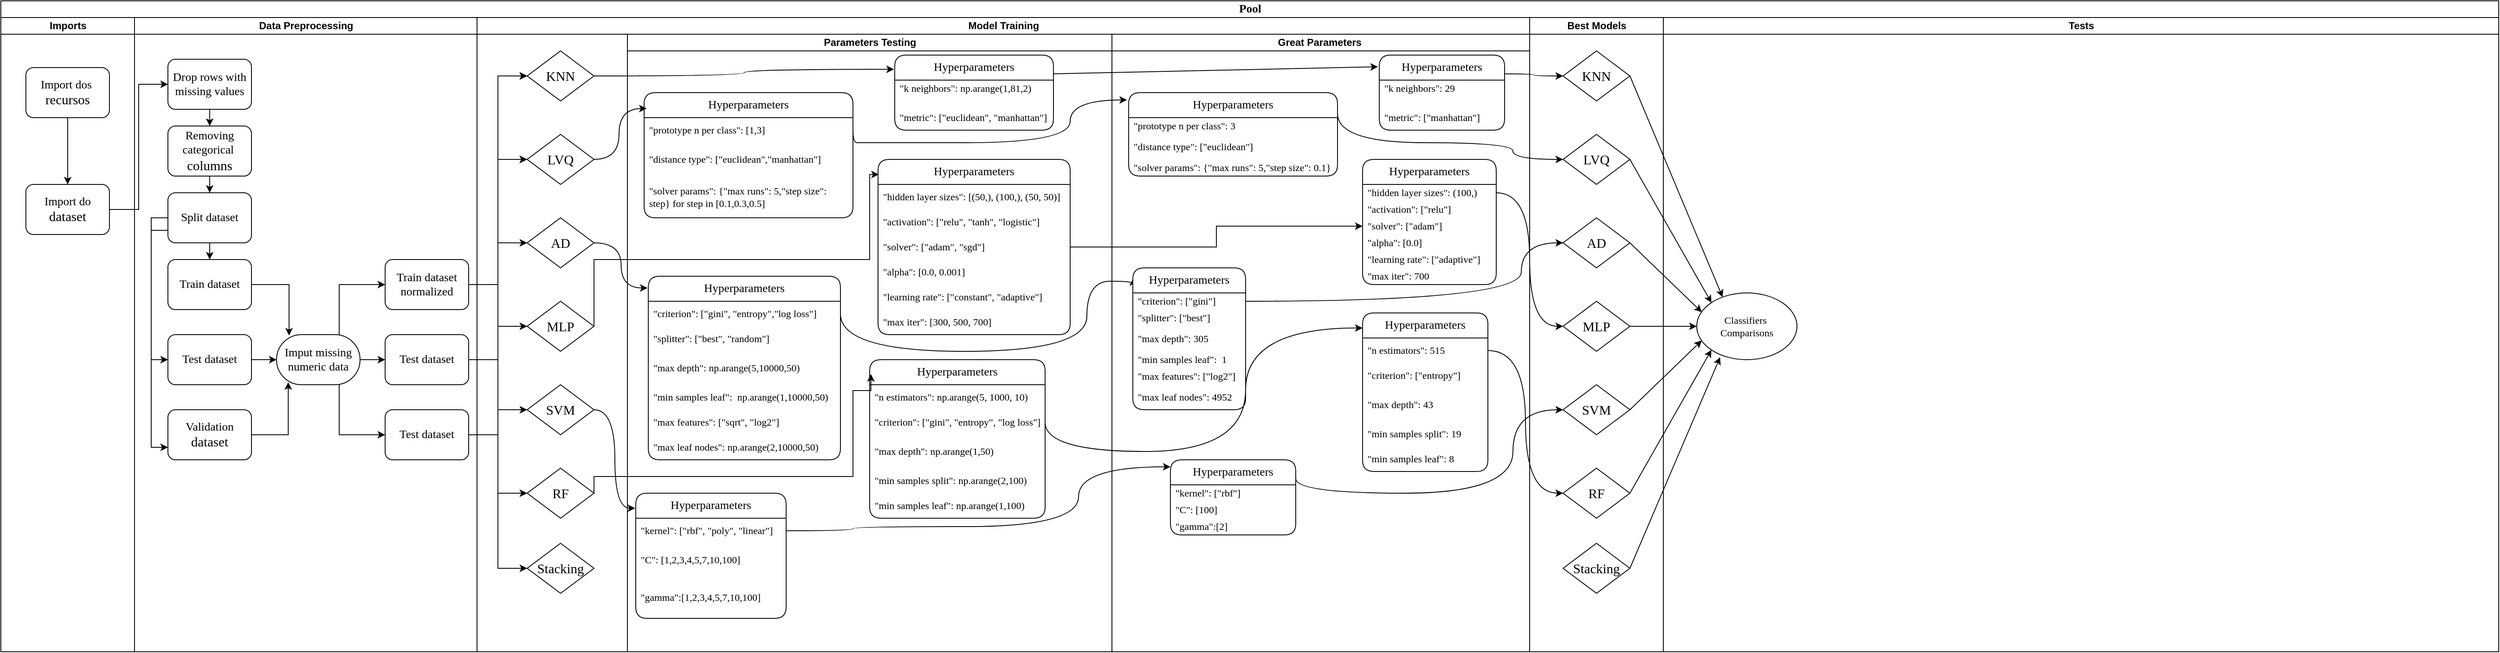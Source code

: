 <mxfile version="24.3.1" type="github">
  <diagram name="Page-1" id="74e2e168-ea6b-b213-b513-2b3c1d86103e">
    <mxGraphModel dx="1393" dy="835" grid="1" gridSize="10" guides="1" tooltips="1" connect="1" arrows="1" fold="1" page="1" pageScale="1" pageWidth="1169" pageHeight="827" background="none" math="0" shadow="0">
      <root>
        <mxCell id="0" />
        <mxCell id="1" parent="0" />
        <mxCell id="6m0kf4rlSynbOd0qpqZj-47" style="edgeStyle=orthogonalEdgeStyle;curved=1;rounded=0;orthogonalLoop=1;jettySize=auto;html=1;exitX=1;exitY=0.5;exitDx=0;exitDy=0;entryX=0.004;entryY=0.073;entryDx=0;entryDy=0;entryPerimeter=0;" parent="1" source="fh5AQjrK4AlLcC_H-wfN-78" target="6m0kf4rlSynbOd0qpqZj-26" edge="1">
          <mxGeometry relative="1" as="geometry">
            <Array as="points">
              <mxPoint x="1075" y="460" />
              <mxPoint x="1370" y="460" />
              <mxPoint x="1370" y="376" />
            </Array>
          </mxGeometry>
        </mxCell>
        <mxCell id="77e6c97f196da883-1" value="&lt;font style=&quot;font-size: 14px;&quot; face=&quot;Times New Roman&quot;&gt;Pool&lt;/font&gt;" style="swimlane;html=1;childLayout=stackLayout;startSize=20;rounded=0;shadow=0;labelBackgroundColor=none;strokeWidth=1;fontFamily=Verdana;fontSize=8;align=center;" parent="1" vertex="1">
          <mxGeometry x="70" y="40" width="2990" height="780" as="geometry">
            <mxRectangle x="70" y="40" width="60" height="20" as="alternateBounds" />
          </mxGeometry>
        </mxCell>
        <mxCell id="77e6c97f196da883-2" value="Imports" style="swimlane;html=1;startSize=20;" parent="77e6c97f196da883-1" vertex="1">
          <mxGeometry y="20" width="160" height="760" as="geometry" />
        </mxCell>
        <mxCell id="fh5AQjrK4AlLcC_H-wfN-2" value="" style="edgeStyle=orthogonalEdgeStyle;rounded=0;orthogonalLoop=1;jettySize=auto;html=1;" parent="77e6c97f196da883-2" source="77e6c97f196da883-8" target="fh5AQjrK4AlLcC_H-wfN-1" edge="1">
          <mxGeometry relative="1" as="geometry" />
        </mxCell>
        <mxCell id="77e6c97f196da883-8" value="&lt;font face=&quot;Times New Roman&quot; style=&quot;font-size: 14px;&quot;&gt;Import dos&amp;nbsp;&lt;/font&gt;&lt;div&gt;&lt;font face=&quot;e1qbxwma6E4ngtEFvqf2&quot; size=&quot;3&quot; style=&quot;&quot;&gt;recursos&lt;/font&gt;&lt;/div&gt;" style="rounded=1;whiteSpace=wrap;html=1;shadow=0;labelBackgroundColor=none;strokeWidth=1;fontFamily=Verdana;fontSize=8;align=center;" parent="77e6c97f196da883-2" vertex="1">
          <mxGeometry x="30" y="60" width="100" height="60" as="geometry" />
        </mxCell>
        <mxCell id="fh5AQjrK4AlLcC_H-wfN-1" value="&lt;font style=&quot;font-size: 14px;&quot; face=&quot;Times New Roman&quot;&gt;Import do&lt;/font&gt;&lt;div&gt;&lt;font size=&quot;3&quot; style=&quot;&quot; face=&quot;Times New Roman&quot;&gt;dataset&lt;/font&gt;&lt;/div&gt;" style="rounded=1;whiteSpace=wrap;html=1;shadow=0;labelBackgroundColor=none;strokeWidth=1;fontFamily=Verdana;fontSize=8;align=center;" parent="77e6c97f196da883-2" vertex="1">
          <mxGeometry x="30" y="200" width="100" height="60" as="geometry" />
        </mxCell>
        <mxCell id="77e6c97f196da883-3" value="Data Preprocessing" style="swimlane;html=1;startSize=20;" parent="77e6c97f196da883-1" vertex="1">
          <mxGeometry x="160" y="20" width="410" height="760" as="geometry" />
        </mxCell>
        <mxCell id="fh5AQjrK4AlLcC_H-wfN-9" value="" style="edgeStyle=orthogonalEdgeStyle;rounded=0;orthogonalLoop=1;jettySize=auto;html=1;" parent="77e6c97f196da883-3" source="fh5AQjrK4AlLcC_H-wfN-3" target="fh5AQjrK4AlLcC_H-wfN-8" edge="1">
          <mxGeometry relative="1" as="geometry" />
        </mxCell>
        <mxCell id="fh5AQjrK4AlLcC_H-wfN-3" value="&lt;font style=&quot;font-size: 14px;&quot; face=&quot;Times New Roman&quot;&gt;Drop rows with missing values&lt;/font&gt;" style="rounded=1;whiteSpace=wrap;html=1;shadow=0;labelBackgroundColor=none;strokeWidth=1;fontFamily=Verdana;fontSize=8;align=center;" parent="77e6c97f196da883-3" vertex="1">
          <mxGeometry x="40" y="50" width="100" height="60" as="geometry" />
        </mxCell>
        <mxCell id="fh5AQjrK4AlLcC_H-wfN-11" value="" style="edgeStyle=orthogonalEdgeStyle;rounded=0;orthogonalLoop=1;jettySize=auto;html=1;fontFamily=Verdana;fontSize=8;fontColor=default;labelBackgroundColor=none;" parent="77e6c97f196da883-3" source="fh5AQjrK4AlLcC_H-wfN-8" target="fh5AQjrK4AlLcC_H-wfN-10" edge="1">
          <mxGeometry relative="1" as="geometry" />
        </mxCell>
        <mxCell id="fh5AQjrK4AlLcC_H-wfN-8" value="&lt;font style=&quot;font-size: 14px;&quot; face=&quot;Times New Roman&quot;&gt;Removing categorical&amp;nbsp;&lt;/font&gt;&lt;div&gt;&lt;font size=&quot;3&quot; style=&quot;&quot; face=&quot;Times New Roman&quot;&gt;columns&lt;/font&gt;&lt;/div&gt;" style="rounded=1;whiteSpace=wrap;html=1;shadow=0;labelBackgroundColor=none;strokeWidth=1;fontFamily=Verdana;fontSize=8;align=center;" parent="77e6c97f196da883-3" vertex="1">
          <mxGeometry x="40" y="130" width="100" height="60" as="geometry" />
        </mxCell>
        <mxCell id="fh5AQjrK4AlLcC_H-wfN-18" style="edgeStyle=orthogonalEdgeStyle;rounded=0;orthogonalLoop=1;jettySize=auto;html=1;exitX=0;exitY=0.75;exitDx=0;exitDy=0;entryX=0;entryY=0.5;entryDx=0;entryDy=0;fontFamily=Verdana;fontSize=8;fontColor=default;labelBackgroundColor=none;" parent="77e6c97f196da883-3" source="fh5AQjrK4AlLcC_H-wfN-10" target="fh5AQjrK4AlLcC_H-wfN-15" edge="1">
          <mxGeometry relative="1" as="geometry" />
        </mxCell>
        <mxCell id="fh5AQjrK4AlLcC_H-wfN-19" style="edgeStyle=orthogonalEdgeStyle;rounded=0;orthogonalLoop=1;jettySize=auto;html=1;exitX=0;exitY=0.5;exitDx=0;exitDy=0;entryX=0;entryY=0.75;entryDx=0;entryDy=0;fontFamily=Verdana;fontSize=8;fontColor=default;labelBackgroundColor=none;" parent="77e6c97f196da883-3" source="fh5AQjrK4AlLcC_H-wfN-10" target="fh5AQjrK4AlLcC_H-wfN-16" edge="1">
          <mxGeometry relative="1" as="geometry" />
        </mxCell>
        <mxCell id="fh5AQjrK4AlLcC_H-wfN-20" style="edgeStyle=orthogonalEdgeStyle;rounded=0;orthogonalLoop=1;jettySize=auto;html=1;exitX=0.5;exitY=1;exitDx=0;exitDy=0;entryX=0.5;entryY=0;entryDx=0;entryDy=0;fontFamily=Verdana;fontSize=8;fontColor=default;labelBackgroundColor=none;" parent="77e6c97f196da883-3" source="fh5AQjrK4AlLcC_H-wfN-10" target="fh5AQjrK4AlLcC_H-wfN-12" edge="1">
          <mxGeometry relative="1" as="geometry" />
        </mxCell>
        <mxCell id="fh5AQjrK4AlLcC_H-wfN-10" value="&lt;font style=&quot;font-size: 14px;&quot; face=&quot;Times New Roman&quot;&gt;Split dataset&lt;/font&gt;" style="rounded=1;whiteSpace=wrap;html=1;shadow=0;labelBackgroundColor=none;strokeWidth=1;fontFamily=Verdana;fontSize=8;align=center;" parent="77e6c97f196da883-3" vertex="1">
          <mxGeometry x="40" y="210" width="100" height="60" as="geometry" />
        </mxCell>
        <mxCell id="fh5AQjrK4AlLcC_H-wfN-12" value="&lt;font style=&quot;font-size: 14px;&quot; face=&quot;Times New Roman&quot;&gt;Train dataset&lt;/font&gt;" style="rounded=1;whiteSpace=wrap;html=1;shadow=0;labelBackgroundColor=none;strokeWidth=1;fontFamily=Verdana;fontSize=8;align=center;" parent="77e6c97f196da883-3" vertex="1">
          <mxGeometry x="40" y="290" width="100" height="60" as="geometry" />
        </mxCell>
        <mxCell id="fh5AQjrK4AlLcC_H-wfN-30" style="edgeStyle=orthogonalEdgeStyle;rounded=0;orthogonalLoop=1;jettySize=auto;html=1;exitX=1;exitY=0.5;exitDx=0;exitDy=0;entryX=0;entryY=0.5;entryDx=0;entryDy=0;fontFamily=Verdana;fontSize=8;fontColor=default;labelBackgroundColor=none;" parent="77e6c97f196da883-3" source="fh5AQjrK4AlLcC_H-wfN-15" target="fh5AQjrK4AlLcC_H-wfN-25" edge="1">
          <mxGeometry relative="1" as="geometry" />
        </mxCell>
        <mxCell id="fh5AQjrK4AlLcC_H-wfN-15" value="&lt;font style=&quot;font-size: 14px;&quot; face=&quot;Times New Roman&quot;&gt;Test dataset&lt;/font&gt;" style="rounded=1;whiteSpace=wrap;html=1;shadow=0;labelBackgroundColor=none;strokeWidth=1;fontFamily=Verdana;fontSize=8;align=center;" parent="77e6c97f196da883-3" vertex="1">
          <mxGeometry x="40" y="380" width="100" height="60" as="geometry" />
        </mxCell>
        <mxCell id="fh5AQjrK4AlLcC_H-wfN-16" value="&lt;font style=&quot;font-size: 14px;&quot; face=&quot;Times New Roman&quot;&gt;Validation&lt;/font&gt;&lt;div&gt;&lt;font size=&quot;3&quot; style=&quot;&quot; face=&quot;Times New Roman&quot;&gt;dataset&lt;/font&gt;&lt;/div&gt;" style="rounded=1;whiteSpace=wrap;html=1;shadow=0;labelBackgroundColor=none;strokeWidth=1;fontFamily=Verdana;fontSize=8;align=center;" parent="77e6c97f196da883-3" vertex="1">
          <mxGeometry x="40" y="470" width="100" height="60" as="geometry" />
        </mxCell>
        <mxCell id="fh5AQjrK4AlLcC_H-wfN-22" value="&lt;font style=&quot;font-size: 14px;&quot; face=&quot;Times New Roman&quot;&gt;Train dataset&lt;/font&gt;&lt;div&gt;&lt;font style=&quot;font-size: 14px;&quot; face=&quot;Times New Roman&quot;&gt;normalized&lt;/font&gt;&lt;/div&gt;" style="rounded=1;whiteSpace=wrap;html=1;shadow=0;labelBackgroundColor=none;strokeWidth=1;fontFamily=Verdana;fontSize=8;align=center;" parent="77e6c97f196da883-3" vertex="1">
          <mxGeometry x="300" y="290" width="100" height="60" as="geometry" />
        </mxCell>
        <mxCell id="fh5AQjrK4AlLcC_H-wfN-32" style="edgeStyle=orthogonalEdgeStyle;rounded=0;orthogonalLoop=1;jettySize=auto;html=1;exitX=0.75;exitY=0;exitDx=0;exitDy=0;entryX=0;entryY=0.5;entryDx=0;entryDy=0;fontFamily=Verdana;fontSize=8;fontColor=default;labelBackgroundColor=none;" parent="77e6c97f196da883-3" source="fh5AQjrK4AlLcC_H-wfN-25" target="fh5AQjrK4AlLcC_H-wfN-22" edge="1">
          <mxGeometry relative="1" as="geometry" />
        </mxCell>
        <mxCell id="fh5AQjrK4AlLcC_H-wfN-35" style="edgeStyle=orthogonalEdgeStyle;rounded=0;orthogonalLoop=1;jettySize=auto;html=1;exitX=0.75;exitY=1;exitDx=0;exitDy=0;entryX=0;entryY=0.5;entryDx=0;entryDy=0;fontFamily=Verdana;fontSize=8;fontColor=default;labelBackgroundColor=none;" parent="77e6c97f196da883-3" source="fh5AQjrK4AlLcC_H-wfN-25" target="fh5AQjrK4AlLcC_H-wfN-34" edge="1">
          <mxGeometry relative="1" as="geometry" />
        </mxCell>
        <mxCell id="fh5AQjrK4AlLcC_H-wfN-36" style="edgeStyle=orthogonalEdgeStyle;rounded=0;orthogonalLoop=1;jettySize=auto;html=1;exitX=1;exitY=0.5;exitDx=0;exitDy=0;entryX=0;entryY=0.5;entryDx=0;entryDy=0;fontFamily=Verdana;fontSize=8;fontColor=default;labelBackgroundColor=none;" parent="77e6c97f196da883-3" source="fh5AQjrK4AlLcC_H-wfN-25" target="fh5AQjrK4AlLcC_H-wfN-33" edge="1">
          <mxGeometry relative="1" as="geometry" />
        </mxCell>
        <mxCell id="fh5AQjrK4AlLcC_H-wfN-25" value="&lt;font face=&quot;Times New Roman&quot;&gt;&lt;span style=&quot;font-size: 14px;&quot;&gt;Imput missing numeric data&lt;/span&gt;&lt;/font&gt;" style="rounded=1;whiteSpace=wrap;html=1;shadow=0;labelBackgroundColor=none;strokeWidth=1;fontFamily=Verdana;fontSize=8;align=center;arcSize=50;" parent="77e6c97f196da883-3" vertex="1">
          <mxGeometry x="170" y="380" width="100" height="60" as="geometry" />
        </mxCell>
        <mxCell id="fh5AQjrK4AlLcC_H-wfN-29" style="edgeStyle=orthogonalEdgeStyle;rounded=0;orthogonalLoop=1;jettySize=auto;html=1;exitX=1;exitY=0.5;exitDx=0;exitDy=0;entryX=0.14;entryY=0.95;entryDx=0;entryDy=0;entryPerimeter=0;fontFamily=Verdana;fontSize=8;fontColor=default;labelBackgroundColor=none;" parent="77e6c97f196da883-3" source="fh5AQjrK4AlLcC_H-wfN-16" target="fh5AQjrK4AlLcC_H-wfN-25" edge="1">
          <mxGeometry relative="1" as="geometry" />
        </mxCell>
        <mxCell id="fh5AQjrK4AlLcC_H-wfN-31" style="edgeStyle=orthogonalEdgeStyle;rounded=0;orthogonalLoop=1;jettySize=auto;html=1;exitX=1;exitY=0.5;exitDx=0;exitDy=0;entryX=0.15;entryY=0.017;entryDx=0;entryDy=0;entryPerimeter=0;fontFamily=Verdana;fontSize=8;fontColor=default;labelBackgroundColor=none;" parent="77e6c97f196da883-3" source="fh5AQjrK4AlLcC_H-wfN-12" target="fh5AQjrK4AlLcC_H-wfN-25" edge="1">
          <mxGeometry relative="1" as="geometry" />
        </mxCell>
        <mxCell id="fh5AQjrK4AlLcC_H-wfN-33" value="&lt;font style=&quot;font-size: 14px;&quot; face=&quot;Times New Roman&quot;&gt;Test dataset&lt;/font&gt;" style="rounded=1;whiteSpace=wrap;html=1;shadow=0;labelBackgroundColor=none;strokeWidth=1;fontFamily=Verdana;fontSize=8;align=center;" parent="77e6c97f196da883-3" vertex="1">
          <mxGeometry x="300" y="380" width="100" height="60" as="geometry" />
        </mxCell>
        <mxCell id="fh5AQjrK4AlLcC_H-wfN-34" value="&lt;font style=&quot;font-size: 14px;&quot; face=&quot;Times New Roman&quot;&gt;Test dataset&lt;/font&gt;" style="rounded=1;whiteSpace=wrap;html=1;shadow=0;labelBackgroundColor=none;strokeWidth=1;fontFamily=Verdana;fontSize=8;align=center;" parent="77e6c97f196da883-3" vertex="1">
          <mxGeometry x="300" y="470" width="100" height="60" as="geometry" />
        </mxCell>
        <mxCell id="77e6c97f196da883-4" value="Model Training" style="swimlane;html=1;startSize=20;" parent="77e6c97f196da883-1" vertex="1">
          <mxGeometry x="570" y="20" width="1260" height="760" as="geometry" />
        </mxCell>
        <mxCell id="77e6c97f196da883-13" value="&lt;font size=&quot;3&quot; face=&quot;Times New Roman&quot;&gt;KNN&lt;/font&gt;" style="rhombus;whiteSpace=wrap;html=1;rounded=0;shadow=0;labelBackgroundColor=none;strokeWidth=1;fontFamily=Verdana;fontSize=8;align=center;" parent="77e6c97f196da883-4" vertex="1">
          <mxGeometry x="60" y="40" width="80" height="60" as="geometry" />
        </mxCell>
        <mxCell id="fh5AQjrK4AlLcC_H-wfN-37" value="&lt;font size=&quot;3&quot; face=&quot;Times New Roman&quot;&gt;LVQ&lt;/font&gt;" style="rhombus;whiteSpace=wrap;html=1;rounded=0;shadow=0;labelBackgroundColor=none;strokeWidth=1;fontFamily=Verdana;fontSize=8;align=center;" parent="77e6c97f196da883-4" vertex="1">
          <mxGeometry x="60" y="140" width="80" height="60" as="geometry" />
        </mxCell>
        <mxCell id="fh5AQjrK4AlLcC_H-wfN-38" value="&lt;font size=&quot;3&quot; face=&quot;Times New Roman&quot;&gt;AD&lt;/font&gt;" style="rhombus;whiteSpace=wrap;html=1;rounded=0;shadow=0;labelBackgroundColor=none;strokeWidth=1;fontFamily=Verdana;fontSize=8;align=center;" parent="77e6c97f196da883-4" vertex="1">
          <mxGeometry x="60" y="240" width="80" height="60" as="geometry" />
        </mxCell>
        <mxCell id="fh5AQjrK4AlLcC_H-wfN-39" value="&lt;font size=&quot;3&quot; face=&quot;Times New Roman&quot;&gt;MLP&lt;/font&gt;" style="rhombus;whiteSpace=wrap;html=1;rounded=0;shadow=0;labelBackgroundColor=none;strokeWidth=1;fontFamily=Verdana;fontSize=8;align=center;" parent="77e6c97f196da883-4" vertex="1">
          <mxGeometry x="60" y="340" width="80" height="60" as="geometry" />
        </mxCell>
        <mxCell id="fh5AQjrK4AlLcC_H-wfN-40" value="&lt;font size=&quot;3&quot; face=&quot;Times New Roman&quot;&gt;SVM&lt;/font&gt;" style="rhombus;whiteSpace=wrap;html=1;rounded=0;shadow=0;labelBackgroundColor=none;strokeWidth=1;fontFamily=Verdana;fontSize=8;align=center;" parent="77e6c97f196da883-4" vertex="1">
          <mxGeometry x="60" y="440" width="80" height="60" as="geometry" />
        </mxCell>
        <mxCell id="fh5AQjrK4AlLcC_H-wfN-41" value="&lt;font size=&quot;3&quot; face=&quot;Times New Roman&quot;&gt;RF&lt;/font&gt;" style="rhombus;whiteSpace=wrap;html=1;rounded=0;shadow=0;labelBackgroundColor=none;strokeWidth=1;fontFamily=Verdana;fontSize=8;align=center;" parent="77e6c97f196da883-4" vertex="1">
          <mxGeometry x="60" y="540" width="80" height="60" as="geometry" />
        </mxCell>
        <mxCell id="fh5AQjrK4AlLcC_H-wfN-42" value="&lt;font size=&quot;3&quot; face=&quot;Times New Roman&quot;&gt;Stacking&lt;/font&gt;" style="rhombus;whiteSpace=wrap;html=1;rounded=0;shadow=0;labelBackgroundColor=none;strokeWidth=1;fontFamily=Verdana;fontSize=8;align=center;" parent="77e6c97f196da883-4" vertex="1">
          <mxGeometry x="60" y="630" width="80" height="60" as="geometry" />
        </mxCell>
        <mxCell id="6m0kf4rlSynbOd0qpqZj-7" value="Great Parameters&amp;nbsp;" style="swimlane;html=1;startSize=20;" parent="77e6c97f196da883-4" vertex="1">
          <mxGeometry x="760" y="20" width="500" height="740" as="geometry" />
        </mxCell>
        <mxCell id="6m0kf4rlSynbOd0qpqZj-8" value="&lt;font style=&quot;font-size: 14px;&quot; face=&quot;Times New Roman&quot;&gt;Hyperparameters&lt;/font&gt;" style="swimlane;fontStyle=0;childLayout=stackLayout;horizontal=1;startSize=30;horizontalStack=0;resizeParent=1;resizeParentMax=0;resizeLast=0;collapsible=1;marginBottom=0;whiteSpace=wrap;html=1;rounded=1;shadow=0;strokeColor=default;strokeWidth=1;align=center;verticalAlign=middle;fontFamily=Verdana;fontSize=8;fontColor=default;labelBackgroundColor=none;fillColor=default;" parent="6m0kf4rlSynbOd0qpqZj-7" vertex="1">
          <mxGeometry x="320" y="25" width="150" height="90" as="geometry" />
        </mxCell>
        <mxCell id="6m0kf4rlSynbOd0qpqZj-9" value="&lt;div&gt;&lt;font face=&quot;Times New Roman&quot;&gt;&lt;span style=&quot;font-size: 12px;&quot;&gt;&quot;k neighbors&quot;:&lt;/span&gt;&lt;/font&gt;&lt;span style=&quot;font-size: 12px; font-family: &amp;quot;Times New Roman&amp;quot;; background-color: initial;&quot;&gt;&amp;nbsp;29&lt;/span&gt;&lt;/div&gt;&lt;div&gt;&lt;font face=&quot;Times New Roman&quot;&gt;&lt;span style=&quot;font-size: 12px;&quot;&gt;&amp;nbsp; &amp;nbsp; &amp;nbsp; &amp;nbsp; &amp;nbsp;&lt;/span&gt;&lt;/font&gt;&lt;/div&gt;" style="text;strokeColor=none;fillColor=none;align=left;verticalAlign=middle;spacingLeft=4;spacingRight=4;overflow=hidden;points=[[0,0.5],[1,0.5]];portConstraint=eastwest;rotatable=0;whiteSpace=wrap;html=1;fontFamily=Verdana;fontSize=8;fontColor=default;labelBackgroundColor=none;" parent="6m0kf4rlSynbOd0qpqZj-8" vertex="1">
          <mxGeometry y="30" width="150" height="30" as="geometry" />
        </mxCell>
        <mxCell id="6m0kf4rlSynbOd0qpqZj-10" value="&lt;div&gt;&lt;span style=&quot;font-family: &amp;quot;Times New Roman&amp;quot;; font-size: 12px;&quot;&gt;&quot;metric&quot;: [&quot;manhattan&quot;]&lt;/span&gt;&lt;br&gt;&lt;/div&gt;" style="text;strokeColor=none;fillColor=none;align=left;verticalAlign=middle;spacingLeft=4;spacingRight=4;overflow=hidden;points=[[0,0.5],[1,0.5]];portConstraint=eastwest;rotatable=0;whiteSpace=wrap;html=1;fontFamily=Verdana;fontSize=8;fontColor=default;labelBackgroundColor=none;" parent="6m0kf4rlSynbOd0qpqZj-8" vertex="1">
          <mxGeometry y="60" width="150" height="30" as="geometry" />
        </mxCell>
        <mxCell id="6m0kf4rlSynbOd0qpqZj-11" value="&lt;span style=&quot;font-family: &amp;quot;Times New Roman&amp;quot;; font-size: 14px;&quot;&gt;Hyperparameters&lt;/span&gt;" style="swimlane;fontStyle=0;childLayout=stackLayout;horizontal=1;startSize=30;horizontalStack=0;resizeParent=1;resizeParentMax=0;resizeLast=0;collapsible=1;marginBottom=0;whiteSpace=wrap;html=1;rounded=1;shadow=0;strokeColor=default;strokeWidth=1;align=center;verticalAlign=middle;fontFamily=Verdana;fontSize=8;fontColor=default;labelBackgroundColor=none;fillColor=default;" parent="6m0kf4rlSynbOd0qpqZj-7" vertex="1">
          <mxGeometry x="300" y="150" width="160" height="150" as="geometry" />
        </mxCell>
        <mxCell id="6m0kf4rlSynbOd0qpqZj-12" value="&lt;font face=&quot;Times New Roman&quot;&gt;&lt;span style=&quot;font-size: 12px;&quot;&gt;&quot;hidden layer sizes&quot;: (100,)&lt;/span&gt;&lt;/font&gt;" style="text;strokeColor=none;fillColor=none;align=left;verticalAlign=middle;spacingLeft=4;spacingRight=4;overflow=hidden;points=[[0,0.5],[1,0.5]];portConstraint=eastwest;rotatable=0;whiteSpace=wrap;html=1;fontFamily=Verdana;fontSize=8;fontColor=default;labelBackgroundColor=none;" parent="6m0kf4rlSynbOd0qpqZj-11" vertex="1">
          <mxGeometry y="30" width="160" height="20" as="geometry" />
        </mxCell>
        <mxCell id="6m0kf4rlSynbOd0qpqZj-13" value="&lt;div&gt;&lt;font face=&quot;Times New Roman&quot;&gt;&lt;span style=&quot;font-size: 12px;&quot;&gt;&quot;activation&quot;: [&quot;relu&quot;]&lt;/span&gt;&lt;/font&gt;&lt;br&gt;&lt;/div&gt;" style="text;strokeColor=none;fillColor=none;align=left;verticalAlign=middle;spacingLeft=4;spacingRight=4;overflow=hidden;points=[[0,0.5],[1,0.5]];portConstraint=eastwest;rotatable=0;whiteSpace=wrap;html=1;fontFamily=Verdana;fontSize=8;fontColor=default;labelBackgroundColor=none;" parent="6m0kf4rlSynbOd0qpqZj-11" vertex="1">
          <mxGeometry y="50" width="160" height="20" as="geometry" />
        </mxCell>
        <mxCell id="6m0kf4rlSynbOd0qpqZj-14" value="&lt;div&gt;&lt;font face=&quot;Times New Roman&quot;&gt;&lt;span style=&quot;font-size: 12px;&quot;&gt;&quot;solver&quot;: [&quot;adam&quot;]&lt;/span&gt;&lt;/font&gt;&lt;br&gt;&lt;/div&gt;" style="text;strokeColor=none;fillColor=none;align=left;verticalAlign=middle;spacingLeft=4;spacingRight=4;overflow=hidden;points=[[0,0.5],[1,0.5]];portConstraint=eastwest;rotatable=0;whiteSpace=wrap;html=1;fontFamily=Verdana;fontSize=8;fontColor=default;labelBackgroundColor=none;" parent="6m0kf4rlSynbOd0qpqZj-11" vertex="1">
          <mxGeometry y="70" width="160" height="20" as="geometry" />
        </mxCell>
        <mxCell id="6m0kf4rlSynbOd0qpqZj-15" value="&lt;div&gt;&lt;font face=&quot;Times New Roman&quot;&gt;&lt;span style=&quot;font-size: 12px;&quot;&gt;&quot;alpha&quot;: [0.0]&lt;/span&gt;&lt;/font&gt;&lt;br&gt;&lt;/div&gt;" style="text;strokeColor=none;fillColor=none;align=left;verticalAlign=middle;spacingLeft=4;spacingRight=4;overflow=hidden;points=[[0,0.5],[1,0.5]];portConstraint=eastwest;rotatable=0;whiteSpace=wrap;html=1;fontFamily=Verdana;fontSize=8;fontColor=default;labelBackgroundColor=none;" parent="6m0kf4rlSynbOd0qpqZj-11" vertex="1">
          <mxGeometry y="90" width="160" height="20" as="geometry" />
        </mxCell>
        <mxCell id="6m0kf4rlSynbOd0qpqZj-16" value="&lt;div&gt;&lt;font face=&quot;Times New Roman&quot;&gt;&lt;span style=&quot;font-size: 12px;&quot;&gt;&quot;learning rate&quot;: [&quot;adaptive&quot;]&lt;/span&gt;&lt;/font&gt;&lt;br&gt;&lt;/div&gt;" style="text;strokeColor=none;fillColor=none;align=left;verticalAlign=middle;spacingLeft=4;spacingRight=4;overflow=hidden;points=[[0,0.5],[1,0.5]];portConstraint=eastwest;rotatable=0;whiteSpace=wrap;html=1;fontFamily=Verdana;fontSize=8;fontColor=default;labelBackgroundColor=none;" parent="6m0kf4rlSynbOd0qpqZj-11" vertex="1">
          <mxGeometry y="110" width="160" height="20" as="geometry" />
        </mxCell>
        <mxCell id="6m0kf4rlSynbOd0qpqZj-17" value="&lt;div&gt;&lt;font face=&quot;Times New Roman&quot;&gt;&lt;span style=&quot;font-size: 12px;&quot;&gt;&quot;max iter&quot;: 700&lt;/span&gt;&lt;/font&gt;&lt;br&gt;&lt;/div&gt;" style="text;strokeColor=none;fillColor=none;align=left;verticalAlign=middle;spacingLeft=4;spacingRight=4;overflow=hidden;points=[[0,0.5],[1,0.5]];portConstraint=eastwest;rotatable=0;whiteSpace=wrap;html=1;fontFamily=Verdana;fontSize=8;fontColor=default;labelBackgroundColor=none;" parent="6m0kf4rlSynbOd0qpqZj-11" vertex="1">
          <mxGeometry y="130" width="160" height="20" as="geometry" />
        </mxCell>
        <mxCell id="6m0kf4rlSynbOd0qpqZj-18" value="&lt;span style=&quot;font-family: &amp;quot;Times New Roman&amp;quot;; font-size: 14px;&quot;&gt;Hyperparameters&lt;/span&gt;" style="swimlane;fontStyle=0;childLayout=stackLayout;horizontal=1;startSize=30;horizontalStack=0;resizeParent=1;resizeParentMax=0;resizeLast=0;collapsible=1;marginBottom=0;whiteSpace=wrap;html=1;rounded=1;shadow=0;strokeColor=default;strokeWidth=1;align=center;verticalAlign=middle;fontFamily=Verdana;fontSize=8;fontColor=default;labelBackgroundColor=none;fillColor=default;" parent="6m0kf4rlSynbOd0qpqZj-7" vertex="1">
          <mxGeometry x="70" y="510" width="150" height="90" as="geometry" />
        </mxCell>
        <mxCell id="6m0kf4rlSynbOd0qpqZj-19" value="&lt;font face=&quot;Times New Roman&quot;&gt;&lt;span style=&quot;font-size: 12px;&quot;&gt;&quot;kernel&quot;: [&quot;rbf&quot;]&lt;/span&gt;&lt;/font&gt;" style="text;strokeColor=none;fillColor=none;align=left;verticalAlign=middle;spacingLeft=4;spacingRight=4;overflow=hidden;points=[[0,0.5],[1,0.5]];portConstraint=eastwest;rotatable=0;whiteSpace=wrap;html=1;fontFamily=Verdana;fontSize=8;fontColor=default;labelBackgroundColor=none;" parent="6m0kf4rlSynbOd0qpqZj-18" vertex="1">
          <mxGeometry y="30" width="150" height="20" as="geometry" />
        </mxCell>
        <mxCell id="6m0kf4rlSynbOd0qpqZj-20" value="&lt;div&gt;&lt;font face=&quot;Times New Roman&quot;&gt;&lt;span style=&quot;font-size: 12px;&quot;&gt;&quot;C&quot;: [100]&lt;/span&gt;&lt;/font&gt;&lt;br&gt;&lt;/div&gt;" style="text;strokeColor=none;fillColor=none;align=left;verticalAlign=middle;spacingLeft=4;spacingRight=4;overflow=hidden;points=[[0,0.5],[1,0.5]];portConstraint=eastwest;rotatable=0;whiteSpace=wrap;html=1;fontFamily=Verdana;fontSize=8;fontColor=default;labelBackgroundColor=none;" parent="6m0kf4rlSynbOd0qpqZj-18" vertex="1">
          <mxGeometry y="50" width="150" height="20" as="geometry" />
        </mxCell>
        <mxCell id="6m0kf4rlSynbOd0qpqZj-21" value="&lt;div&gt;&lt;font face=&quot;Times New Roman&quot;&gt;&lt;span style=&quot;font-size: 12px;&quot;&gt;&quot;gamma&quot;:[2]&lt;/span&gt;&lt;/font&gt;&lt;br&gt;&lt;/div&gt;" style="text;strokeColor=none;fillColor=none;align=left;verticalAlign=middle;spacingLeft=4;spacingRight=4;overflow=hidden;points=[[0,0.5],[1,0.5]];portConstraint=eastwest;rotatable=0;whiteSpace=wrap;html=1;fontFamily=Verdana;fontSize=8;fontColor=default;labelBackgroundColor=none;" parent="6m0kf4rlSynbOd0qpqZj-18" vertex="1">
          <mxGeometry y="70" width="150" height="20" as="geometry" />
        </mxCell>
        <mxCell id="6m0kf4rlSynbOd0qpqZj-22" value="&lt;span style=&quot;font-family: &amp;quot;Times New Roman&amp;quot;; font-size: 14px;&quot;&gt;Hyperparameters&lt;/span&gt;" style="swimlane;fontStyle=0;childLayout=stackLayout;horizontal=1;startSize=30;horizontalStack=0;resizeParent=1;resizeParentMax=0;resizeLast=0;collapsible=1;marginBottom=0;whiteSpace=wrap;html=1;rounded=1;shadow=0;strokeColor=default;strokeWidth=1;align=center;verticalAlign=middle;fontFamily=Verdana;fontSize=8;fontColor=default;labelBackgroundColor=none;fillColor=default;glass=0;" parent="6m0kf4rlSynbOd0qpqZj-7" vertex="1">
          <mxGeometry x="20" y="70" width="250" height="100" as="geometry" />
        </mxCell>
        <mxCell id="6m0kf4rlSynbOd0qpqZj-23" value="&lt;font face=&quot;Times New Roman&quot;&gt;&lt;span style=&quot;font-size: 12px;&quot;&gt;&quot;prototype n per class&quot;: 3&lt;/span&gt;&lt;/font&gt;" style="text;strokeColor=none;fillColor=none;align=left;verticalAlign=middle;spacingLeft=4;spacingRight=4;overflow=hidden;points=[[0,0.5],[1,0.5]];portConstraint=eastwest;rotatable=0;whiteSpace=wrap;html=1;fontFamily=Verdana;fontSize=8;fontColor=default;labelBackgroundColor=none;" parent="6m0kf4rlSynbOd0qpqZj-22" vertex="1">
          <mxGeometry y="30" width="250" height="20" as="geometry" />
        </mxCell>
        <mxCell id="6m0kf4rlSynbOd0qpqZj-24" value="&lt;div&gt;&lt;font face=&quot;Times New Roman&quot;&gt;&lt;span style=&quot;font-size: 12px;&quot;&gt;&quot;distance type&quot;: [&quot;euclidean&quot;]&lt;/span&gt;&lt;/font&gt;&lt;br&gt;&lt;/div&gt;" style="text;strokeColor=none;fillColor=none;align=left;verticalAlign=middle;spacingLeft=4;spacingRight=4;overflow=hidden;points=[[0,0.5],[1,0.5]];portConstraint=eastwest;rotatable=0;whiteSpace=wrap;html=1;fontFamily=Verdana;fontSize=8;fontColor=default;labelBackgroundColor=none;" parent="6m0kf4rlSynbOd0qpqZj-22" vertex="1">
          <mxGeometry y="50" width="250" height="30" as="geometry" />
        </mxCell>
        <mxCell id="6m0kf4rlSynbOd0qpqZj-25" value="&lt;div&gt;&lt;font face=&quot;Times New Roman&quot;&gt;&lt;span style=&quot;font-size: 12px;&quot;&gt;&quot;solver params&quot;: {&quot;max runs&quot;: 5,&quot;step size&quot;: 0.1}&lt;/span&gt;&lt;/font&gt;&lt;/div&gt;" style="text;strokeColor=none;fillColor=none;align=left;verticalAlign=middle;spacingLeft=4;spacingRight=4;overflow=hidden;points=[[0,0.5],[1,0.5]];portConstraint=eastwest;rotatable=0;whiteSpace=wrap;html=1;fontFamily=Verdana;fontSize=8;fontColor=default;labelBackgroundColor=none;" parent="6m0kf4rlSynbOd0qpqZj-22" vertex="1">
          <mxGeometry y="80" width="250" height="20" as="geometry" />
        </mxCell>
        <mxCell id="6m0kf4rlSynbOd0qpqZj-26" value="&lt;span style=&quot;font-family: &amp;quot;Times New Roman&amp;quot;; font-size: 14px;&quot;&gt;Hyperparameters&lt;/span&gt;" style="swimlane;fontStyle=0;childLayout=stackLayout;horizontal=1;startSize=30;horizontalStack=0;resizeParent=1;resizeParentMax=0;resizeLast=0;collapsible=1;marginBottom=0;whiteSpace=wrap;html=1;rounded=1;shadow=0;strokeColor=default;strokeWidth=1;align=center;verticalAlign=middle;fontFamily=Verdana;fontSize=8;fontColor=default;labelBackgroundColor=none;fillColor=default;" parent="6m0kf4rlSynbOd0qpqZj-7" vertex="1">
          <mxGeometry x="25" y="280" width="135" height="170" as="geometry">
            <mxRectangle x="25" y="280" width="140" height="30" as="alternateBounds" />
          </mxGeometry>
        </mxCell>
        <mxCell id="6m0kf4rlSynbOd0qpqZj-27" value="&lt;font face=&quot;Times New Roman&quot;&gt;&lt;span style=&quot;font-size: 12px;&quot;&gt;&quot;criterion&quot;: [&quot;gini&quot;]&lt;/span&gt;&lt;/font&gt;" style="text;strokeColor=none;fillColor=none;align=left;verticalAlign=middle;spacingLeft=4;spacingRight=4;overflow=hidden;points=[[0,0.5],[1,0.5]];portConstraint=eastwest;rotatable=0;whiteSpace=wrap;html=1;fontFamily=Verdana;fontSize=8;fontColor=default;labelBackgroundColor=none;" parent="6m0kf4rlSynbOd0qpqZj-26" vertex="1">
          <mxGeometry y="30" width="135" height="20" as="geometry" />
        </mxCell>
        <mxCell id="6m0kf4rlSynbOd0qpqZj-28" value="&lt;div&gt;&lt;font face=&quot;Times New Roman&quot;&gt;&lt;span style=&quot;font-size: 12px;&quot;&gt;&quot;splitter&quot;: [&quot;best&quot;]&lt;/span&gt;&lt;/font&gt;&lt;br&gt;&lt;/div&gt;" style="text;strokeColor=none;fillColor=none;align=left;verticalAlign=middle;spacingLeft=4;spacingRight=4;overflow=hidden;points=[[0,0.5],[1,0.5]];portConstraint=eastwest;rotatable=0;whiteSpace=wrap;html=1;fontFamily=Verdana;fontSize=8;fontColor=default;labelBackgroundColor=none;" parent="6m0kf4rlSynbOd0qpqZj-26" vertex="1">
          <mxGeometry y="50" width="135" height="20" as="geometry" />
        </mxCell>
        <mxCell id="6m0kf4rlSynbOd0qpqZj-29" value="&lt;div&gt;&lt;font face=&quot;Times New Roman&quot;&gt;&lt;span style=&quot;font-size: 12px;&quot;&gt;&quot;max depth&quot;: 305&lt;/span&gt;&lt;/font&gt;&lt;br&gt;&lt;/div&gt;" style="text;strokeColor=none;fillColor=none;align=left;verticalAlign=middle;spacingLeft=4;spacingRight=4;overflow=hidden;points=[[0,0.5],[1,0.5]];portConstraint=eastwest;rotatable=0;whiteSpace=wrap;html=1;fontFamily=Verdana;fontSize=8;fontColor=default;labelBackgroundColor=none;" parent="6m0kf4rlSynbOd0qpqZj-26" vertex="1">
          <mxGeometry y="70" width="135" height="30" as="geometry" />
        </mxCell>
        <mxCell id="6m0kf4rlSynbOd0qpqZj-30" value="&lt;div&gt;&lt;font face=&quot;Times New Roman&quot;&gt;&lt;span style=&quot;font-size: 12px;&quot;&gt;&quot;min samples leaf&quot;:&amp;nbsp; 1&lt;/span&gt;&lt;/font&gt;&lt;br&gt;&lt;/div&gt;" style="text;strokeColor=none;fillColor=none;align=left;verticalAlign=middle;spacingLeft=4;spacingRight=4;overflow=hidden;points=[[0,0.5],[1,0.5]];portConstraint=eastwest;rotatable=0;whiteSpace=wrap;html=1;fontFamily=Verdana;fontSize=8;fontColor=default;labelBackgroundColor=none;" parent="6m0kf4rlSynbOd0qpqZj-26" vertex="1">
          <mxGeometry y="100" width="135" height="20" as="geometry" />
        </mxCell>
        <mxCell id="6m0kf4rlSynbOd0qpqZj-31" value="&lt;div&gt;&lt;font face=&quot;Times New Roman&quot;&gt;&lt;span style=&quot;font-size: 12px;&quot;&gt;&quot;max features&quot;: [&quot;log2&quot;]&lt;/span&gt;&lt;/font&gt;&lt;br&gt;&lt;/div&gt;" style="text;strokeColor=none;fillColor=none;align=left;verticalAlign=middle;spacingLeft=4;spacingRight=4;overflow=hidden;points=[[0,0.5],[1,0.5]];portConstraint=eastwest;rotatable=0;whiteSpace=wrap;html=1;fontFamily=Verdana;fontSize=8;fontColor=default;labelBackgroundColor=none;" parent="6m0kf4rlSynbOd0qpqZj-26" vertex="1">
          <mxGeometry y="120" width="135" height="20" as="geometry" />
        </mxCell>
        <mxCell id="6m0kf4rlSynbOd0qpqZj-32" value="&lt;div&gt;&lt;font face=&quot;Times New Roman&quot;&gt;&lt;span style=&quot;font-size: 12px;&quot;&gt;&quot;max leaf nodes&quot;: 4952&lt;/span&gt;&lt;/font&gt;&lt;br&gt;&lt;/div&gt;" style="text;strokeColor=none;fillColor=none;align=left;verticalAlign=middle;spacingLeft=4;spacingRight=4;overflow=hidden;points=[[0,0.5],[1,0.5]];portConstraint=eastwest;rotatable=0;whiteSpace=wrap;html=1;fontFamily=Verdana;fontSize=8;fontColor=default;labelBackgroundColor=none;" parent="6m0kf4rlSynbOd0qpqZj-26" vertex="1">
          <mxGeometry y="140" width="135" height="30" as="geometry" />
        </mxCell>
        <mxCell id="6m0kf4rlSynbOd0qpqZj-39" value="&lt;span style=&quot;font-size: 14px;&quot;&gt;&lt;font face=&quot;Times New Roman&quot;&gt;Hyperparameters&lt;/font&gt;&lt;/span&gt;" style="swimlane;fontStyle=0;childLayout=stackLayout;horizontal=1;startSize=30;horizontalStack=0;resizeParent=1;resizeParentMax=0;resizeLast=0;collapsible=1;marginBottom=0;whiteSpace=wrap;html=1;rounded=1;shadow=0;strokeColor=default;strokeWidth=1;align=center;verticalAlign=middle;fontFamily=Verdana;fontSize=8;fontColor=default;labelBackgroundColor=none;fillColor=default;" parent="6m0kf4rlSynbOd0qpqZj-7" vertex="1">
          <mxGeometry x="300" y="334" width="150" height="190" as="geometry" />
        </mxCell>
        <mxCell id="6m0kf4rlSynbOd0qpqZj-40" value="&lt;font face=&quot;Times New Roman&quot;&gt;&lt;span style=&quot;font-size: 12px;&quot;&gt;&quot;n estimators&quot;: 515&lt;/span&gt;&lt;/font&gt;" style="text;strokeColor=none;fillColor=none;align=left;verticalAlign=middle;spacingLeft=4;spacingRight=4;overflow=hidden;points=[[0,0.5],[1,0.5]];portConstraint=eastwest;rotatable=0;whiteSpace=wrap;html=1;fontFamily=Verdana;fontSize=8;fontColor=default;labelBackgroundColor=none;" parent="6m0kf4rlSynbOd0qpqZj-39" vertex="1">
          <mxGeometry y="30" width="150" height="30" as="geometry" />
        </mxCell>
        <mxCell id="6m0kf4rlSynbOd0qpqZj-41" value="&lt;div&gt;&lt;font face=&quot;Times New Roman&quot;&gt;&lt;span style=&quot;font-size: 12px;&quot;&gt;&quot;criterion&quot;: [&quot;entropy&quot;]&lt;/span&gt;&lt;/font&gt;&lt;br&gt;&lt;/div&gt;" style="text;strokeColor=none;fillColor=none;align=left;verticalAlign=middle;spacingLeft=4;spacingRight=4;overflow=hidden;points=[[0,0.5],[1,0.5]];portConstraint=eastwest;rotatable=0;whiteSpace=wrap;html=1;fontFamily=Verdana;fontSize=8;fontColor=default;labelBackgroundColor=none;" parent="6m0kf4rlSynbOd0qpqZj-39" vertex="1">
          <mxGeometry y="60" width="150" height="30" as="geometry" />
        </mxCell>
        <mxCell id="6m0kf4rlSynbOd0qpqZj-42" value="&lt;div&gt;&lt;font face=&quot;Times New Roman&quot;&gt;&lt;span style=&quot;font-size: 12px;&quot;&gt;&quot;max depth&quot;: 43&lt;/span&gt;&lt;/font&gt;&lt;br&gt;&lt;/div&gt;" style="text;strokeColor=none;fillColor=none;align=left;verticalAlign=middle;spacingLeft=4;spacingRight=4;overflow=hidden;points=[[0,0.5],[1,0.5]];portConstraint=eastwest;rotatable=0;whiteSpace=wrap;html=1;fontFamily=Verdana;fontSize=8;fontColor=default;labelBackgroundColor=none;" parent="6m0kf4rlSynbOd0qpqZj-39" vertex="1">
          <mxGeometry y="90" width="150" height="40" as="geometry" />
        </mxCell>
        <mxCell id="6m0kf4rlSynbOd0qpqZj-43" value="&lt;div&gt;&lt;font face=&quot;Times New Roman&quot;&gt;&lt;span style=&quot;font-size: 12px;&quot;&gt;&quot;min samples split&quot;: 19&lt;/span&gt;&lt;/font&gt;&lt;br&gt;&lt;/div&gt;" style="text;strokeColor=none;fillColor=none;align=left;verticalAlign=middle;spacingLeft=4;spacingRight=4;overflow=hidden;points=[[0,0.5],[1,0.5]];portConstraint=eastwest;rotatable=0;whiteSpace=wrap;html=1;fontFamily=Verdana;fontSize=8;fontColor=default;labelBackgroundColor=none;" parent="6m0kf4rlSynbOd0qpqZj-39" vertex="1">
          <mxGeometry y="130" width="150" height="30" as="geometry" />
        </mxCell>
        <mxCell id="6m0kf4rlSynbOd0qpqZj-44" value="&lt;div&gt;&lt;font face=&quot;Times New Roman&quot;&gt;&lt;span style=&quot;font-size: 12px;&quot;&gt;&quot;min samples leaf&quot;: 8&lt;/span&gt;&lt;/font&gt;&lt;br&gt;&lt;/div&gt;" style="text;strokeColor=none;fillColor=none;align=left;verticalAlign=middle;spacingLeft=4;spacingRight=4;overflow=hidden;points=[[0,0.5],[1,0.5]];portConstraint=eastwest;rotatable=0;whiteSpace=wrap;html=1;fontFamily=Verdana;fontSize=8;fontColor=default;labelBackgroundColor=none;" parent="6m0kf4rlSynbOd0qpqZj-39" vertex="1">
          <mxGeometry y="160" width="150" height="30" as="geometry" />
        </mxCell>
        <mxCell id="fh5AQjrK4AlLcC_H-wfN-7" style="edgeStyle=orthogonalEdgeStyle;rounded=0;orthogonalLoop=1;jettySize=auto;html=1;entryX=0;entryY=0.5;entryDx=0;entryDy=0;" parent="77e6c97f196da883-1" source="fh5AQjrK4AlLcC_H-wfN-1" target="fh5AQjrK4AlLcC_H-wfN-3" edge="1">
          <mxGeometry relative="1" as="geometry" />
        </mxCell>
        <mxCell id="fh5AQjrK4AlLcC_H-wfN-47" style="edgeStyle=orthogonalEdgeStyle;rounded=0;orthogonalLoop=1;jettySize=auto;html=1;exitX=1;exitY=0.5;exitDx=0;exitDy=0;entryX=0;entryY=0.5;entryDx=0;entryDy=0;fontFamily=Verdana;fontSize=8;fontColor=default;labelBackgroundColor=none;" parent="77e6c97f196da883-1" source="fh5AQjrK4AlLcC_H-wfN-34" target="77e6c97f196da883-13" edge="1">
          <mxGeometry relative="1" as="geometry" />
        </mxCell>
        <mxCell id="fh5AQjrK4AlLcC_H-wfN-48" style="edgeStyle=orthogonalEdgeStyle;rounded=0;orthogonalLoop=1;jettySize=auto;html=1;exitX=1;exitY=0.5;exitDx=0;exitDy=0;entryX=0;entryY=0.5;entryDx=0;entryDy=0;fontFamily=Verdana;fontSize=8;fontColor=default;labelBackgroundColor=none;" parent="77e6c97f196da883-1" source="fh5AQjrK4AlLcC_H-wfN-34" target="fh5AQjrK4AlLcC_H-wfN-37" edge="1">
          <mxGeometry relative="1" as="geometry" />
        </mxCell>
        <mxCell id="fh5AQjrK4AlLcC_H-wfN-49" style="edgeStyle=orthogonalEdgeStyle;rounded=0;orthogonalLoop=1;jettySize=auto;html=1;exitX=1;exitY=0.5;exitDx=0;exitDy=0;entryX=0;entryY=0.5;entryDx=0;entryDy=0;fontFamily=Verdana;fontSize=8;fontColor=default;labelBackgroundColor=none;" parent="77e6c97f196da883-1" source="fh5AQjrK4AlLcC_H-wfN-34" target="fh5AQjrK4AlLcC_H-wfN-38" edge="1">
          <mxGeometry relative="1" as="geometry" />
        </mxCell>
        <mxCell id="fh5AQjrK4AlLcC_H-wfN-50" style="edgeStyle=orthogonalEdgeStyle;rounded=0;orthogonalLoop=1;jettySize=auto;html=1;exitX=1;exitY=0.5;exitDx=0;exitDy=0;entryX=0;entryY=0.5;entryDx=0;entryDy=0;fontFamily=Verdana;fontSize=8;fontColor=default;labelBackgroundColor=none;" parent="77e6c97f196da883-1" source="fh5AQjrK4AlLcC_H-wfN-34" target="fh5AQjrK4AlLcC_H-wfN-39" edge="1">
          <mxGeometry relative="1" as="geometry" />
        </mxCell>
        <mxCell id="fh5AQjrK4AlLcC_H-wfN-51" style="edgeStyle=orthogonalEdgeStyle;rounded=0;orthogonalLoop=1;jettySize=auto;html=1;exitX=1;exitY=0.5;exitDx=0;exitDy=0;entryX=0;entryY=0.5;entryDx=0;entryDy=0;fontFamily=Verdana;fontSize=8;fontColor=default;labelBackgroundColor=none;" parent="77e6c97f196da883-1" source="fh5AQjrK4AlLcC_H-wfN-34" target="fh5AQjrK4AlLcC_H-wfN-40" edge="1">
          <mxGeometry relative="1" as="geometry" />
        </mxCell>
        <mxCell id="fh5AQjrK4AlLcC_H-wfN-52" style="edgeStyle=orthogonalEdgeStyle;rounded=0;orthogonalLoop=1;jettySize=auto;html=1;exitX=1;exitY=0.5;exitDx=0;exitDy=0;entryX=0;entryY=0.5;entryDx=0;entryDy=0;fontFamily=Verdana;fontSize=8;fontColor=default;labelBackgroundColor=none;" parent="77e6c97f196da883-1" source="fh5AQjrK4AlLcC_H-wfN-34" target="fh5AQjrK4AlLcC_H-wfN-41" edge="1">
          <mxGeometry relative="1" as="geometry" />
        </mxCell>
        <mxCell id="fh5AQjrK4AlLcC_H-wfN-53" style="edgeStyle=orthogonalEdgeStyle;rounded=0;orthogonalLoop=1;jettySize=auto;html=1;exitX=1;exitY=0.5;exitDx=0;exitDy=0;entryX=0;entryY=0.5;entryDx=0;entryDy=0;fontFamily=Verdana;fontSize=8;fontColor=default;labelBackgroundColor=none;" parent="77e6c97f196da883-1" source="fh5AQjrK4AlLcC_H-wfN-34" target="fh5AQjrK4AlLcC_H-wfN-42" edge="1">
          <mxGeometry relative="1" as="geometry" />
        </mxCell>
        <mxCell id="fh5AQjrK4AlLcC_H-wfN-55" style="edgeStyle=orthogonalEdgeStyle;rounded=0;orthogonalLoop=1;jettySize=auto;html=1;exitX=1;exitY=0.5;exitDx=0;exitDy=0;entryX=0;entryY=0.5;entryDx=0;entryDy=0;fontFamily=Verdana;fontSize=8;fontColor=default;labelBackgroundColor=none;" parent="77e6c97f196da883-1" source="fh5AQjrK4AlLcC_H-wfN-22" target="fh5AQjrK4AlLcC_H-wfN-37" edge="1">
          <mxGeometry relative="1" as="geometry" />
        </mxCell>
        <mxCell id="fh5AQjrK4AlLcC_H-wfN-56" style="edgeStyle=orthogonalEdgeStyle;rounded=0;orthogonalLoop=1;jettySize=auto;html=1;exitX=1;exitY=0.5;exitDx=0;exitDy=0;entryX=0;entryY=0.5;entryDx=0;entryDy=0;fontFamily=Verdana;fontSize=8;fontColor=default;labelBackgroundColor=none;" parent="77e6c97f196da883-1" source="fh5AQjrK4AlLcC_H-wfN-33" target="77e6c97f196da883-13" edge="1">
          <mxGeometry relative="1" as="geometry" />
        </mxCell>
        <mxCell id="fh5AQjrK4AlLcC_H-wfN-131" value="Best Models" style="swimlane;html=1;startSize=20;" parent="77e6c97f196da883-1" vertex="1">
          <mxGeometry x="1830" y="20" width="160" height="760" as="geometry">
            <mxRectangle x="1350" y="60" width="80" height="30" as="alternateBounds" />
          </mxGeometry>
        </mxCell>
        <mxCell id="6m0kf4rlSynbOd0qpqZj-111" value="&lt;font size=&quot;3&quot; face=&quot;Times New Roman&quot;&gt;KNN&lt;/font&gt;" style="rhombus;whiteSpace=wrap;html=1;rounded=0;shadow=0;labelBackgroundColor=none;strokeWidth=1;fontFamily=Verdana;fontSize=8;align=center;" parent="fh5AQjrK4AlLcC_H-wfN-131" vertex="1">
          <mxGeometry x="40" y="40" width="80" height="60" as="geometry" />
        </mxCell>
        <mxCell id="6m0kf4rlSynbOd0qpqZj-112" value="&lt;font size=&quot;3&quot; face=&quot;Times New Roman&quot;&gt;LVQ&lt;/font&gt;" style="rhombus;whiteSpace=wrap;html=1;rounded=0;shadow=0;labelBackgroundColor=none;strokeWidth=1;fontFamily=Verdana;fontSize=8;align=center;" parent="fh5AQjrK4AlLcC_H-wfN-131" vertex="1">
          <mxGeometry x="40" y="140" width="80" height="60" as="geometry" />
        </mxCell>
        <mxCell id="6m0kf4rlSynbOd0qpqZj-113" value="&lt;font size=&quot;3&quot; face=&quot;Times New Roman&quot;&gt;AD&lt;/font&gt;" style="rhombus;whiteSpace=wrap;html=1;rounded=0;shadow=0;labelBackgroundColor=none;strokeWidth=1;fontFamily=Verdana;fontSize=8;align=center;" parent="fh5AQjrK4AlLcC_H-wfN-131" vertex="1">
          <mxGeometry x="40" y="240" width="80" height="60" as="geometry" />
        </mxCell>
        <mxCell id="6m0kf4rlSynbOd0qpqZj-114" value="&lt;font size=&quot;3&quot; face=&quot;Times New Roman&quot;&gt;MLP&lt;/font&gt;" style="rhombus;whiteSpace=wrap;html=1;rounded=0;shadow=0;labelBackgroundColor=none;strokeWidth=1;fontFamily=Verdana;fontSize=8;align=center;" parent="fh5AQjrK4AlLcC_H-wfN-131" vertex="1">
          <mxGeometry x="40" y="340" width="80" height="60" as="geometry" />
        </mxCell>
        <mxCell id="6m0kf4rlSynbOd0qpqZj-115" value="&lt;font size=&quot;3&quot; face=&quot;Times New Roman&quot;&gt;SVM&lt;/font&gt;" style="rhombus;whiteSpace=wrap;html=1;rounded=0;shadow=0;labelBackgroundColor=none;strokeWidth=1;fontFamily=Verdana;fontSize=8;align=center;" parent="fh5AQjrK4AlLcC_H-wfN-131" vertex="1">
          <mxGeometry x="40" y="440" width="80" height="60" as="geometry" />
        </mxCell>
        <mxCell id="6m0kf4rlSynbOd0qpqZj-116" value="&lt;font size=&quot;3&quot; face=&quot;Times New Roman&quot;&gt;RF&lt;/font&gt;" style="rhombus;whiteSpace=wrap;html=1;rounded=0;shadow=0;labelBackgroundColor=none;strokeWidth=1;fontFamily=Verdana;fontSize=8;align=center;" parent="fh5AQjrK4AlLcC_H-wfN-131" vertex="1">
          <mxGeometry x="40" y="540" width="80" height="60" as="geometry" />
        </mxCell>
        <mxCell id="6m0kf4rlSynbOd0qpqZj-117" value="&lt;font size=&quot;3&quot; face=&quot;Times New Roman&quot;&gt;Stacking&lt;/font&gt;" style="rhombus;whiteSpace=wrap;html=1;rounded=0;shadow=0;labelBackgroundColor=none;strokeWidth=1;fontFamily=Verdana;fontSize=8;align=center;" parent="fh5AQjrK4AlLcC_H-wfN-131" vertex="1">
          <mxGeometry x="40" y="630" width="80" height="60" as="geometry" />
        </mxCell>
        <mxCell id="6m0kf4rlSynbOd0qpqZj-87" value="Tests" style="swimlane;html=1;startSize=20;" parent="77e6c97f196da883-1" vertex="1">
          <mxGeometry x="1990" y="20" width="1000" height="760" as="geometry">
            <mxRectangle x="1350" y="60" width="80" height="30" as="alternateBounds" />
          </mxGeometry>
        </mxCell>
        <mxCell id="6m0kf4rlSynbOd0qpqZj-98" value="&lt;font face=&quot;Times New Roman&quot;&gt;Classifiers&amp;nbsp;&lt;/font&gt;&lt;div&gt;&lt;font face=&quot;Times New Roman&quot;&gt;Comparisons&lt;/font&gt;&lt;/div&gt;" style="ellipse;whiteSpace=wrap;html=1;" parent="6m0kf4rlSynbOd0qpqZj-87" vertex="1">
          <mxGeometry x="40" y="330" width="120" height="80" as="geometry" />
        </mxCell>
        <mxCell id="6m0kf4rlSynbOd0qpqZj-157" style="edgeStyle=orthogonalEdgeStyle;curved=1;rounded=0;orthogonalLoop=1;jettySize=auto;html=1;exitX=1;exitY=0.25;exitDx=0;exitDy=0;entryX=0;entryY=0.5;entryDx=0;entryDy=0;" parent="77e6c97f196da883-1" source="6m0kf4rlSynbOd0qpqZj-8" target="6m0kf4rlSynbOd0qpqZj-111" edge="1">
          <mxGeometry relative="1" as="geometry" />
        </mxCell>
        <mxCell id="6m0kf4rlSynbOd0qpqZj-158" style="edgeStyle=orthogonalEdgeStyle;curved=1;rounded=0;orthogonalLoop=1;jettySize=auto;html=1;exitX=1;exitY=0.25;exitDx=0;exitDy=0;entryX=0;entryY=0.5;entryDx=0;entryDy=0;" parent="77e6c97f196da883-1" source="6m0kf4rlSynbOd0qpqZj-22" target="6m0kf4rlSynbOd0qpqZj-112" edge="1">
          <mxGeometry relative="1" as="geometry">
            <Array as="points">
              <mxPoint x="1600" y="170" />
              <mxPoint x="1810" y="170" />
              <mxPoint x="1810" y="190" />
            </Array>
          </mxGeometry>
        </mxCell>
        <mxCell id="6m0kf4rlSynbOd0qpqZj-159" style="edgeStyle=orthogonalEdgeStyle;curved=1;rounded=0;orthogonalLoop=1;jettySize=auto;html=1;exitX=1;exitY=0.5;exitDx=0;exitDy=0;entryX=0;entryY=0.5;entryDx=0;entryDy=0;" parent="77e6c97f196da883-1" source="6m0kf4rlSynbOd0qpqZj-12" target="6m0kf4rlSynbOd0qpqZj-114" edge="1">
          <mxGeometry relative="1" as="geometry" />
        </mxCell>
        <mxCell id="6m0kf4rlSynbOd0qpqZj-160" style="edgeStyle=orthogonalEdgeStyle;curved=1;rounded=0;orthogonalLoop=1;jettySize=auto;html=1;exitX=1;exitY=0.5;exitDx=0;exitDy=0;entryX=0;entryY=0.5;entryDx=0;entryDy=0;" parent="77e6c97f196da883-1" source="6m0kf4rlSynbOd0qpqZj-27" target="6m0kf4rlSynbOd0qpqZj-113" edge="1">
          <mxGeometry relative="1" as="geometry">
            <Array as="points">
              <mxPoint x="1820" y="360" />
              <mxPoint x="1820" y="290" />
            </Array>
          </mxGeometry>
        </mxCell>
        <mxCell id="6m0kf4rlSynbOd0qpqZj-161" style="edgeStyle=orthogonalEdgeStyle;curved=1;rounded=0;orthogonalLoop=1;jettySize=auto;html=1;exitX=1;exitY=0.5;exitDx=0;exitDy=0;entryX=0;entryY=0.5;entryDx=0;entryDy=0;" parent="77e6c97f196da883-1" source="6m0kf4rlSynbOd0qpqZj-40" target="6m0kf4rlSynbOd0qpqZj-116" edge="1">
          <mxGeometry relative="1" as="geometry" />
        </mxCell>
        <mxCell id="6m0kf4rlSynbOd0qpqZj-162" style="edgeStyle=orthogonalEdgeStyle;curved=1;rounded=0;orthogonalLoop=1;jettySize=auto;html=1;exitX=1;exitY=0.25;exitDx=0;exitDy=0;entryX=0;entryY=0.5;entryDx=0;entryDy=0;" parent="77e6c97f196da883-1" source="6m0kf4rlSynbOd0qpqZj-18" target="6m0kf4rlSynbOd0qpqZj-115" edge="1">
          <mxGeometry relative="1" as="geometry">
            <Array as="points">
              <mxPoint x="1550" y="590" />
              <mxPoint x="1810" y="590" />
              <mxPoint x="1810" y="490" />
            </Array>
          </mxGeometry>
        </mxCell>
        <mxCell id="6m0kf4rlSynbOd0qpqZj-164" style="edgeStyle=none;rounded=0;orthogonalLoop=1;jettySize=auto;html=1;exitX=1;exitY=0.5;exitDx=0;exitDy=0;entryX=0.258;entryY=0.063;entryDx=0;entryDy=0;entryPerimeter=0;" parent="77e6c97f196da883-1" source="6m0kf4rlSynbOd0qpqZj-111" target="6m0kf4rlSynbOd0qpqZj-98" edge="1">
          <mxGeometry relative="1" as="geometry" />
        </mxCell>
        <mxCell id="6m0kf4rlSynbOd0qpqZj-166" style="edgeStyle=none;rounded=0;orthogonalLoop=1;jettySize=auto;html=1;exitX=1;exitY=0.5;exitDx=0;exitDy=0;entryX=0.05;entryY=0.288;entryDx=0;entryDy=0;entryPerimeter=0;" parent="77e6c97f196da883-1" source="6m0kf4rlSynbOd0qpqZj-113" target="6m0kf4rlSynbOd0qpqZj-98" edge="1">
          <mxGeometry relative="1" as="geometry">
            <mxPoint x="2040" y="360" as="targetPoint" />
          </mxGeometry>
        </mxCell>
        <mxCell id="6m0kf4rlSynbOd0qpqZj-167" style="edgeStyle=none;rounded=0;orthogonalLoop=1;jettySize=auto;html=1;exitX=1;exitY=0.5;exitDx=0;exitDy=0;entryX=0;entryY=0.5;entryDx=0;entryDy=0;" parent="77e6c97f196da883-1" source="6m0kf4rlSynbOd0qpqZj-114" target="6m0kf4rlSynbOd0qpqZj-98" edge="1">
          <mxGeometry relative="1" as="geometry" />
        </mxCell>
        <mxCell id="6m0kf4rlSynbOd0qpqZj-168" style="edgeStyle=none;rounded=0;orthogonalLoop=1;jettySize=auto;html=1;exitX=1;exitY=0.5;exitDx=0;exitDy=0;entryX=0.05;entryY=0.713;entryDx=0;entryDy=0;entryPerimeter=0;" parent="77e6c97f196da883-1" source="6m0kf4rlSynbOd0qpqZj-115" target="6m0kf4rlSynbOd0qpqZj-98" edge="1">
          <mxGeometry relative="1" as="geometry" />
        </mxCell>
        <mxCell id="6m0kf4rlSynbOd0qpqZj-169" style="edgeStyle=none;rounded=0;orthogonalLoop=1;jettySize=auto;html=1;exitX=1;exitY=0.5;exitDx=0;exitDy=0;entryX=0;entryY=1;entryDx=0;entryDy=0;" parent="77e6c97f196da883-1" source="6m0kf4rlSynbOd0qpqZj-116" target="6m0kf4rlSynbOd0qpqZj-98" edge="1">
          <mxGeometry relative="1" as="geometry">
            <mxPoint x="2050" y="420" as="targetPoint" />
          </mxGeometry>
        </mxCell>
        <mxCell id="6m0kf4rlSynbOd0qpqZj-165" style="edgeStyle=none;rounded=0;orthogonalLoop=1;jettySize=auto;html=1;exitX=1;exitY=0.5;exitDx=0;exitDy=0;entryX=0;entryY=0;entryDx=0;entryDy=0;" parent="77e6c97f196da883-1" source="6m0kf4rlSynbOd0qpqZj-112" target="6m0kf4rlSynbOd0qpqZj-98" edge="1">
          <mxGeometry relative="1" as="geometry">
            <mxPoint x="2050" y="370" as="targetPoint" />
          </mxGeometry>
        </mxCell>
        <mxCell id="6m0kf4rlSynbOd0qpqZj-170" style="edgeStyle=none;rounded=0;orthogonalLoop=1;jettySize=auto;html=1;exitX=1;exitY=0.5;exitDx=0;exitDy=0;entryX=0.233;entryY=0.963;entryDx=0;entryDy=0;entryPerimeter=0;" parent="77e6c97f196da883-1" source="6m0kf4rlSynbOd0qpqZj-117" target="6m0kf4rlSynbOd0qpqZj-98" edge="1">
          <mxGeometry relative="1" as="geometry">
            <mxPoint x="2050" y="420" as="targetPoint" />
          </mxGeometry>
        </mxCell>
        <mxCell id="77e6c97f196da883-6" value="Parameters Testing" style="swimlane;html=1;startSize=20;" parent="1" vertex="1">
          <mxGeometry x="820" y="80" width="580" height="740" as="geometry" />
        </mxCell>
        <mxCell id="fh5AQjrK4AlLcC_H-wfN-58" value="&lt;font style=&quot;font-size: 14px;&quot; face=&quot;Times New Roman&quot;&gt;Hyperparameters&lt;/font&gt;" style="swimlane;fontStyle=0;childLayout=stackLayout;horizontal=1;startSize=30;horizontalStack=0;resizeParent=1;resizeParentMax=0;resizeLast=0;collapsible=1;marginBottom=0;whiteSpace=wrap;html=1;rounded=1;shadow=0;strokeColor=default;strokeWidth=1;align=center;verticalAlign=middle;fontFamily=Verdana;fontSize=8;fontColor=default;labelBackgroundColor=none;fillColor=default;" parent="77e6c97f196da883-6" vertex="1">
          <mxGeometry x="320" y="25" width="190" height="90" as="geometry" />
        </mxCell>
        <mxCell id="fh5AQjrK4AlLcC_H-wfN-59" value="&lt;div&gt;&lt;font face=&quot;Times New Roman&quot;&gt;&lt;span style=&quot;font-size: 12px;&quot;&gt;&quot;k neighbors&quot;:&lt;/span&gt;&lt;/font&gt;&lt;span style=&quot;font-size: 12px; font-family: &amp;quot;Times New Roman&amp;quot;; background-color: initial;&quot;&gt;&amp;nbsp;np.arange(1,81,2)&lt;/span&gt;&lt;/div&gt;&lt;div&gt;&lt;font face=&quot;Times New Roman&quot;&gt;&lt;span style=&quot;font-size: 12px;&quot;&gt;&amp;nbsp; &amp;nbsp; &amp;nbsp; &amp;nbsp; &amp;nbsp;&lt;/span&gt;&lt;/font&gt;&lt;/div&gt;" style="text;strokeColor=none;fillColor=none;align=left;verticalAlign=middle;spacingLeft=4;spacingRight=4;overflow=hidden;points=[[0,0.5],[1,0.5]];portConstraint=eastwest;rotatable=0;whiteSpace=wrap;html=1;fontFamily=Verdana;fontSize=8;fontColor=default;labelBackgroundColor=none;" parent="fh5AQjrK4AlLcC_H-wfN-58" vertex="1">
          <mxGeometry y="30" width="190" height="30" as="geometry" />
        </mxCell>
        <mxCell id="fh5AQjrK4AlLcC_H-wfN-60" value="&lt;div&gt;&lt;span style=&quot;font-family: &amp;quot;Times New Roman&amp;quot;; font-size: 12px;&quot;&gt;&quot;metric&quot;: [&quot;euclidean&quot;, &quot;manhattan&quot;]&lt;/span&gt;&lt;br&gt;&lt;/div&gt;" style="text;strokeColor=none;fillColor=none;align=left;verticalAlign=middle;spacingLeft=4;spacingRight=4;overflow=hidden;points=[[0,0.5],[1,0.5]];portConstraint=eastwest;rotatable=0;whiteSpace=wrap;html=1;fontFamily=Verdana;fontSize=8;fontColor=default;labelBackgroundColor=none;" parent="fh5AQjrK4AlLcC_H-wfN-58" vertex="1">
          <mxGeometry y="60" width="190" height="30" as="geometry" />
        </mxCell>
        <mxCell id="fh5AQjrK4AlLcC_H-wfN-93" value="&lt;span style=&quot;font-family: &amp;quot;Times New Roman&amp;quot;; font-size: 14px;&quot;&gt;Hyperparameters&lt;/span&gt;" style="swimlane;fontStyle=0;childLayout=stackLayout;horizontal=1;startSize=30;horizontalStack=0;resizeParent=1;resizeParentMax=0;resizeLast=0;collapsible=1;marginBottom=0;whiteSpace=wrap;html=1;rounded=1;shadow=0;strokeColor=default;strokeWidth=1;align=center;verticalAlign=middle;fontFamily=Verdana;fontSize=8;fontColor=default;labelBackgroundColor=none;fillColor=default;" parent="77e6c97f196da883-6" vertex="1">
          <mxGeometry x="300" y="150" width="230" height="210" as="geometry" />
        </mxCell>
        <mxCell id="fh5AQjrK4AlLcC_H-wfN-94" value="&lt;font face=&quot;Times New Roman&quot;&gt;&lt;span style=&quot;font-size: 12px;&quot;&gt;&quot;hidden layer sizes&quot;: [(50,), (100,), (50, 50)]&lt;/span&gt;&lt;/font&gt;" style="text;strokeColor=none;fillColor=none;align=left;verticalAlign=middle;spacingLeft=4;spacingRight=4;overflow=hidden;points=[[0,0.5],[1,0.5]];portConstraint=eastwest;rotatable=0;whiteSpace=wrap;html=1;fontFamily=Verdana;fontSize=8;fontColor=default;labelBackgroundColor=none;" parent="fh5AQjrK4AlLcC_H-wfN-93" vertex="1">
          <mxGeometry y="30" width="230" height="30" as="geometry" />
        </mxCell>
        <mxCell id="fh5AQjrK4AlLcC_H-wfN-95" value="&lt;div&gt;&lt;font face=&quot;Times New Roman&quot;&gt;&lt;span style=&quot;font-size: 12px;&quot;&gt;&quot;activation&quot;: [&quot;relu&quot;, &quot;tanh&quot;, &quot;logistic&quot;]&lt;/span&gt;&lt;/font&gt;&lt;br&gt;&lt;/div&gt;" style="text;strokeColor=none;fillColor=none;align=left;verticalAlign=middle;spacingLeft=4;spacingRight=4;overflow=hidden;points=[[0,0.5],[1,0.5]];portConstraint=eastwest;rotatable=0;whiteSpace=wrap;html=1;fontFamily=Verdana;fontSize=8;fontColor=default;labelBackgroundColor=none;" parent="fh5AQjrK4AlLcC_H-wfN-93" vertex="1">
          <mxGeometry y="60" width="230" height="30" as="geometry" />
        </mxCell>
        <mxCell id="fh5AQjrK4AlLcC_H-wfN-96" value="&lt;div&gt;&lt;font face=&quot;Times New Roman&quot;&gt;&lt;span style=&quot;font-size: 12px;&quot;&gt;&quot;solver&quot;: [&quot;adam&quot;, &quot;sgd&quot;]&lt;/span&gt;&lt;/font&gt;&lt;br&gt;&lt;/div&gt;" style="text;strokeColor=none;fillColor=none;align=left;verticalAlign=middle;spacingLeft=4;spacingRight=4;overflow=hidden;points=[[0,0.5],[1,0.5]];portConstraint=eastwest;rotatable=0;whiteSpace=wrap;html=1;fontFamily=Verdana;fontSize=8;fontColor=default;labelBackgroundColor=none;" parent="fh5AQjrK4AlLcC_H-wfN-93" vertex="1">
          <mxGeometry y="90" width="230" height="30" as="geometry" />
        </mxCell>
        <mxCell id="fh5AQjrK4AlLcC_H-wfN-97" value="&lt;div&gt;&lt;font face=&quot;Times New Roman&quot;&gt;&lt;span style=&quot;font-size: 12px;&quot;&gt;&quot;alpha&quot;: [0.0, 0.001]&lt;/span&gt;&lt;/font&gt;&lt;br&gt;&lt;/div&gt;" style="text;strokeColor=none;fillColor=none;align=left;verticalAlign=middle;spacingLeft=4;spacingRight=4;overflow=hidden;points=[[0,0.5],[1,0.5]];portConstraint=eastwest;rotatable=0;whiteSpace=wrap;html=1;fontFamily=Verdana;fontSize=8;fontColor=default;labelBackgroundColor=none;" parent="fh5AQjrK4AlLcC_H-wfN-93" vertex="1">
          <mxGeometry y="120" width="230" height="30" as="geometry" />
        </mxCell>
        <mxCell id="fh5AQjrK4AlLcC_H-wfN-98" value="&lt;div&gt;&lt;font face=&quot;Times New Roman&quot;&gt;&lt;span style=&quot;font-size: 12px;&quot;&gt;&quot;learning rate&quot;: [&quot;constant&quot;, &quot;adaptive&quot;]&lt;/span&gt;&lt;/font&gt;&lt;br&gt;&lt;/div&gt;" style="text;strokeColor=none;fillColor=none;align=left;verticalAlign=middle;spacingLeft=4;spacingRight=4;overflow=hidden;points=[[0,0.5],[1,0.5]];portConstraint=eastwest;rotatable=0;whiteSpace=wrap;html=1;fontFamily=Verdana;fontSize=8;fontColor=default;labelBackgroundColor=none;" parent="fh5AQjrK4AlLcC_H-wfN-93" vertex="1">
          <mxGeometry y="150" width="230" height="30" as="geometry" />
        </mxCell>
        <mxCell id="fh5AQjrK4AlLcC_H-wfN-99" value="&lt;div&gt;&lt;font face=&quot;Times New Roman&quot;&gt;&lt;span style=&quot;font-size: 12px;&quot;&gt;&quot;max iter&quot;: [300, 500, 700]&lt;/span&gt;&lt;/font&gt;&lt;br&gt;&lt;/div&gt;" style="text;strokeColor=none;fillColor=none;align=left;verticalAlign=middle;spacingLeft=4;spacingRight=4;overflow=hidden;points=[[0,0.5],[1,0.5]];portConstraint=eastwest;rotatable=0;whiteSpace=wrap;html=1;fontFamily=Verdana;fontSize=8;fontColor=default;labelBackgroundColor=none;" parent="fh5AQjrK4AlLcC_H-wfN-93" vertex="1">
          <mxGeometry y="180" width="230" height="30" as="geometry" />
        </mxCell>
        <mxCell id="fh5AQjrK4AlLcC_H-wfN-107" value="&lt;span style=&quot;font-family: &amp;quot;Times New Roman&amp;quot;; font-size: 14px;&quot;&gt;Hyperparameters&lt;/span&gt;" style="swimlane;fontStyle=0;childLayout=stackLayout;horizontal=1;startSize=30;horizontalStack=0;resizeParent=1;resizeParentMax=0;resizeLast=0;collapsible=1;marginBottom=0;whiteSpace=wrap;html=1;rounded=1;shadow=0;strokeColor=default;strokeWidth=1;align=center;verticalAlign=middle;fontFamily=Verdana;fontSize=8;fontColor=default;labelBackgroundColor=none;fillColor=default;" parent="77e6c97f196da883-6" vertex="1">
          <mxGeometry x="10" y="550" width="180" height="150" as="geometry" />
        </mxCell>
        <mxCell id="fh5AQjrK4AlLcC_H-wfN-108" value="&lt;font face=&quot;Times New Roman&quot;&gt;&lt;span style=&quot;font-size: 12px;&quot;&gt;&quot;kernel&quot;: [&quot;rbf&quot;, &quot;poly&quot;, &quot;linear&quot;]&lt;/span&gt;&lt;/font&gt;" style="text;strokeColor=none;fillColor=none;align=left;verticalAlign=middle;spacingLeft=4;spacingRight=4;overflow=hidden;points=[[0,0.5],[1,0.5]];portConstraint=eastwest;rotatable=0;whiteSpace=wrap;html=1;fontFamily=Verdana;fontSize=8;fontColor=default;labelBackgroundColor=none;" parent="fh5AQjrK4AlLcC_H-wfN-107" vertex="1">
          <mxGeometry y="30" width="180" height="30" as="geometry" />
        </mxCell>
        <mxCell id="fh5AQjrK4AlLcC_H-wfN-109" value="&lt;div&gt;&lt;font face=&quot;Times New Roman&quot;&gt;&lt;span style=&quot;font-size: 12px;&quot;&gt;&quot;C&quot;: [1,2,3,4,5,7,10,100]&lt;/span&gt;&lt;/font&gt;&lt;br&gt;&lt;/div&gt;" style="text;strokeColor=none;fillColor=none;align=left;verticalAlign=middle;spacingLeft=4;spacingRight=4;overflow=hidden;points=[[0,0.5],[1,0.5]];portConstraint=eastwest;rotatable=0;whiteSpace=wrap;html=1;fontFamily=Verdana;fontSize=8;fontColor=default;labelBackgroundColor=none;" parent="fh5AQjrK4AlLcC_H-wfN-107" vertex="1">
          <mxGeometry y="60" width="180" height="40" as="geometry" />
        </mxCell>
        <mxCell id="fh5AQjrK4AlLcC_H-wfN-110" value="&lt;div&gt;&lt;font face=&quot;Times New Roman&quot;&gt;&lt;span style=&quot;font-size: 12px;&quot;&gt;&quot;gamma&quot;:[1,2,3,4,5,7,10,100]&lt;/span&gt;&lt;/font&gt;&lt;br&gt;&lt;/div&gt;" style="text;strokeColor=none;fillColor=none;align=left;verticalAlign=middle;spacingLeft=4;spacingRight=4;overflow=hidden;points=[[0,0.5],[1,0.5]];portConstraint=eastwest;rotatable=0;whiteSpace=wrap;html=1;fontFamily=Verdana;fontSize=8;fontColor=default;labelBackgroundColor=none;" parent="fh5AQjrK4AlLcC_H-wfN-107" vertex="1">
          <mxGeometry y="100" width="180" height="50" as="geometry" />
        </mxCell>
        <mxCell id="fh5AQjrK4AlLcC_H-wfN-70" value="&lt;span style=&quot;font-family: &amp;quot;Times New Roman&amp;quot;; font-size: 14px;&quot;&gt;Hyperparameters&lt;/span&gt;" style="swimlane;fontStyle=0;childLayout=stackLayout;horizontal=1;startSize=30;horizontalStack=0;resizeParent=1;resizeParentMax=0;resizeLast=0;collapsible=1;marginBottom=0;whiteSpace=wrap;html=1;rounded=1;shadow=0;strokeColor=default;strokeWidth=1;align=center;verticalAlign=middle;fontFamily=Verdana;fontSize=8;fontColor=default;labelBackgroundColor=none;fillColor=default;glass=0;" parent="77e6c97f196da883-6" vertex="1">
          <mxGeometry x="20" y="70" width="250" height="150" as="geometry" />
        </mxCell>
        <mxCell id="fh5AQjrK4AlLcC_H-wfN-71" value="&lt;font face=&quot;Times New Roman&quot;&gt;&lt;span style=&quot;font-size: 12px;&quot;&gt;&quot;prototype n per class&quot;: [1,3]&lt;/span&gt;&lt;/font&gt;" style="text;strokeColor=none;fillColor=none;align=left;verticalAlign=middle;spacingLeft=4;spacingRight=4;overflow=hidden;points=[[0,0.5],[1,0.5]];portConstraint=eastwest;rotatable=0;whiteSpace=wrap;html=1;fontFamily=Verdana;fontSize=8;fontColor=default;labelBackgroundColor=none;" parent="fh5AQjrK4AlLcC_H-wfN-70" vertex="1">
          <mxGeometry y="30" width="250" height="30" as="geometry" />
        </mxCell>
        <mxCell id="fh5AQjrK4AlLcC_H-wfN-72" value="&lt;div&gt;&lt;font face=&quot;Times New Roman&quot;&gt;&lt;span style=&quot;font-size: 12px;&quot;&gt;&quot;distance type&quot;: [&quot;euclidean&quot;,&quot;manhattan&quot;]&lt;/span&gt;&lt;/font&gt;&lt;br&gt;&lt;/div&gt;" style="text;strokeColor=none;fillColor=none;align=left;verticalAlign=middle;spacingLeft=4;spacingRight=4;overflow=hidden;points=[[0,0.5],[1,0.5]];portConstraint=eastwest;rotatable=0;whiteSpace=wrap;html=1;fontFamily=Verdana;fontSize=8;fontColor=default;labelBackgroundColor=none;" parent="fh5AQjrK4AlLcC_H-wfN-70" vertex="1">
          <mxGeometry y="60" width="250" height="40" as="geometry" />
        </mxCell>
        <mxCell id="fh5AQjrK4AlLcC_H-wfN-76" value="&lt;div&gt;&lt;font face=&quot;Times New Roman&quot;&gt;&lt;span style=&quot;font-size: 12px;&quot;&gt;&quot;solver params&quot;: {&quot;max runs&quot;: 5,&quot;step size&quot;: step} for step in [0.1,0.3,0.5]&lt;/span&gt;&lt;/font&gt;&lt;br&gt;&lt;/div&gt;" style="text;strokeColor=none;fillColor=none;align=left;verticalAlign=middle;spacingLeft=4;spacingRight=4;overflow=hidden;points=[[0,0.5],[1,0.5]];portConstraint=eastwest;rotatable=0;whiteSpace=wrap;html=1;fontFamily=Verdana;fontSize=8;fontColor=default;labelBackgroundColor=none;" parent="fh5AQjrK4AlLcC_H-wfN-70" vertex="1">
          <mxGeometry y="100" width="250" height="50" as="geometry" />
        </mxCell>
        <mxCell id="fh5AQjrK4AlLcC_H-wfN-77" value="&lt;span style=&quot;font-family: &amp;quot;Times New Roman&amp;quot;; font-size: 14px;&quot;&gt;Hyperparameters&lt;/span&gt;" style="swimlane;fontStyle=0;childLayout=stackLayout;horizontal=1;startSize=30;horizontalStack=0;resizeParent=1;resizeParentMax=0;resizeLast=0;collapsible=1;marginBottom=0;whiteSpace=wrap;html=1;rounded=1;shadow=0;strokeColor=default;strokeWidth=1;align=center;verticalAlign=middle;fontFamily=Verdana;fontSize=8;fontColor=default;labelBackgroundColor=none;fillColor=default;" parent="77e6c97f196da883-6" vertex="1">
          <mxGeometry x="25" y="290" width="230" height="220" as="geometry" />
        </mxCell>
        <mxCell id="fh5AQjrK4AlLcC_H-wfN-78" value="&lt;font face=&quot;Times New Roman&quot;&gt;&lt;span style=&quot;font-size: 12px;&quot;&gt;&quot;criterion&quot;: [&quot;gini&quot;, &quot;entropy&quot;,&quot;log loss&quot;]&lt;/span&gt;&lt;/font&gt;" style="text;strokeColor=none;fillColor=none;align=left;verticalAlign=middle;spacingLeft=4;spacingRight=4;overflow=hidden;points=[[0,0.5],[1,0.5]];portConstraint=eastwest;rotatable=0;whiteSpace=wrap;html=1;fontFamily=Verdana;fontSize=8;fontColor=default;labelBackgroundColor=none;" parent="fh5AQjrK4AlLcC_H-wfN-77" vertex="1">
          <mxGeometry y="30" width="230" height="30" as="geometry" />
        </mxCell>
        <mxCell id="fh5AQjrK4AlLcC_H-wfN-79" value="&lt;div&gt;&lt;font face=&quot;Times New Roman&quot;&gt;&lt;span style=&quot;font-size: 12px;&quot;&gt;&quot;splitter&quot;: [&quot;best&quot;, &quot;random&quot;]&lt;/span&gt;&lt;/font&gt;&lt;br&gt;&lt;/div&gt;" style="text;strokeColor=none;fillColor=none;align=left;verticalAlign=middle;spacingLeft=4;spacingRight=4;overflow=hidden;points=[[0,0.5],[1,0.5]];portConstraint=eastwest;rotatable=0;whiteSpace=wrap;html=1;fontFamily=Verdana;fontSize=8;fontColor=default;labelBackgroundColor=none;" parent="fh5AQjrK4AlLcC_H-wfN-77" vertex="1">
          <mxGeometry y="60" width="230" height="30" as="geometry" />
        </mxCell>
        <mxCell id="fh5AQjrK4AlLcC_H-wfN-80" value="&lt;div&gt;&lt;font face=&quot;Times New Roman&quot;&gt;&lt;span style=&quot;font-size: 12px;&quot;&gt;&quot;max depth&quot;: np.arange(5,10000,50)&lt;/span&gt;&lt;/font&gt;&lt;br&gt;&lt;/div&gt;" style="text;strokeColor=none;fillColor=none;align=left;verticalAlign=middle;spacingLeft=4;spacingRight=4;overflow=hidden;points=[[0,0.5],[1,0.5]];portConstraint=eastwest;rotatable=0;whiteSpace=wrap;html=1;fontFamily=Verdana;fontSize=8;fontColor=default;labelBackgroundColor=none;" parent="fh5AQjrK4AlLcC_H-wfN-77" vertex="1">
          <mxGeometry y="90" width="230" height="40" as="geometry" />
        </mxCell>
        <mxCell id="fh5AQjrK4AlLcC_H-wfN-83" value="&lt;div&gt;&lt;font face=&quot;Times New Roman&quot;&gt;&lt;span style=&quot;font-size: 12px;&quot;&gt;&quot;min samples leaf&quot;:&amp;nbsp; np.arange(1,10000,50)&lt;/span&gt;&lt;/font&gt;&lt;br&gt;&lt;/div&gt;" style="text;strokeColor=none;fillColor=none;align=left;verticalAlign=middle;spacingLeft=4;spacingRight=4;overflow=hidden;points=[[0,0.5],[1,0.5]];portConstraint=eastwest;rotatable=0;whiteSpace=wrap;html=1;fontFamily=Verdana;fontSize=8;fontColor=default;labelBackgroundColor=none;" parent="fh5AQjrK4AlLcC_H-wfN-77" vertex="1">
          <mxGeometry y="130" width="230" height="30" as="geometry" />
        </mxCell>
        <mxCell id="fh5AQjrK4AlLcC_H-wfN-85" value="&lt;div&gt;&lt;font face=&quot;Times New Roman&quot;&gt;&lt;span style=&quot;font-size: 12px;&quot;&gt;&quot;max features&quot;: [&quot;sqrt&quot;, &quot;log2&quot;]&lt;/span&gt;&lt;/font&gt;&lt;br&gt;&lt;/div&gt;" style="text;strokeColor=none;fillColor=none;align=left;verticalAlign=middle;spacingLeft=4;spacingRight=4;overflow=hidden;points=[[0,0.5],[1,0.5]];portConstraint=eastwest;rotatable=0;whiteSpace=wrap;html=1;fontFamily=Verdana;fontSize=8;fontColor=default;labelBackgroundColor=none;" parent="fh5AQjrK4AlLcC_H-wfN-77" vertex="1">
          <mxGeometry y="160" width="230" height="30" as="geometry" />
        </mxCell>
        <mxCell id="fh5AQjrK4AlLcC_H-wfN-84" value="&lt;div&gt;&lt;font face=&quot;Times New Roman&quot;&gt;&lt;span style=&quot;font-size: 12px;&quot;&gt;&quot;max leaf nodes&quot;: np.arange(2,10000,50)&lt;/span&gt;&lt;/font&gt;&lt;br&gt;&lt;/div&gt;" style="text;strokeColor=none;fillColor=none;align=left;verticalAlign=middle;spacingLeft=4;spacingRight=4;overflow=hidden;points=[[0,0.5],[1,0.5]];portConstraint=eastwest;rotatable=0;whiteSpace=wrap;html=1;fontFamily=Verdana;fontSize=8;fontColor=default;labelBackgroundColor=none;" parent="fh5AQjrK4AlLcC_H-wfN-77" vertex="1">
          <mxGeometry y="190" width="230" height="30" as="geometry" />
        </mxCell>
        <mxCell id="fh5AQjrK4AlLcC_H-wfN-123" value="&lt;span style=&quot;font-family: &amp;quot;Times New Roman&amp;quot;; font-size: 14px;&quot;&gt;Hyperparameters&lt;/span&gt;" style="swimlane;fontStyle=0;childLayout=stackLayout;horizontal=1;startSize=30;horizontalStack=0;resizeParent=1;resizeParentMax=0;resizeLast=0;collapsible=1;marginBottom=0;whiteSpace=wrap;html=1;rounded=1;shadow=0;strokeColor=default;strokeWidth=1;align=center;verticalAlign=middle;fontFamily=Verdana;fontSize=8;fontColor=default;labelBackgroundColor=none;fillColor=default;" parent="77e6c97f196da883-6" vertex="1">
          <mxGeometry x="290" y="390" width="210" height="190" as="geometry" />
        </mxCell>
        <mxCell id="fh5AQjrK4AlLcC_H-wfN-124" value="&lt;font face=&quot;Times New Roman&quot;&gt;&lt;span style=&quot;font-size: 12px;&quot;&gt;&quot;n estimators&quot;: np.arange(5, 1000, 10)&lt;/span&gt;&lt;/font&gt;" style="text;strokeColor=none;fillColor=none;align=left;verticalAlign=middle;spacingLeft=4;spacingRight=4;overflow=hidden;points=[[0,0.5],[1,0.5]];portConstraint=eastwest;rotatable=0;whiteSpace=wrap;html=1;fontFamily=Verdana;fontSize=8;fontColor=default;labelBackgroundColor=none;" parent="fh5AQjrK4AlLcC_H-wfN-123" vertex="1">
          <mxGeometry y="30" width="210" height="30" as="geometry" />
        </mxCell>
        <mxCell id="fh5AQjrK4AlLcC_H-wfN-125" value="&lt;div&gt;&lt;font face=&quot;Times New Roman&quot;&gt;&lt;span style=&quot;font-size: 12px;&quot;&gt;&quot;criterion&quot;: [&quot;gini&quot;, &quot;entropy&quot;, &quot;log loss&quot;]&lt;/span&gt;&lt;/font&gt;&lt;br&gt;&lt;/div&gt;" style="text;strokeColor=none;fillColor=none;align=left;verticalAlign=middle;spacingLeft=4;spacingRight=4;overflow=hidden;points=[[0,0.5],[1,0.5]];portConstraint=eastwest;rotatable=0;whiteSpace=wrap;html=1;fontFamily=Verdana;fontSize=8;fontColor=default;labelBackgroundColor=none;" parent="fh5AQjrK4AlLcC_H-wfN-123" vertex="1">
          <mxGeometry y="60" width="210" height="30" as="geometry" />
        </mxCell>
        <mxCell id="fh5AQjrK4AlLcC_H-wfN-126" value="&lt;div&gt;&lt;font face=&quot;Times New Roman&quot;&gt;&lt;span style=&quot;font-size: 12px;&quot;&gt;&quot;max depth&quot;: np.arange(1,50)&lt;/span&gt;&lt;/font&gt;&lt;br&gt;&lt;/div&gt;" style="text;strokeColor=none;fillColor=none;align=left;verticalAlign=middle;spacingLeft=4;spacingRight=4;overflow=hidden;points=[[0,0.5],[1,0.5]];portConstraint=eastwest;rotatable=0;whiteSpace=wrap;html=1;fontFamily=Verdana;fontSize=8;fontColor=default;labelBackgroundColor=none;" parent="fh5AQjrK4AlLcC_H-wfN-123" vertex="1">
          <mxGeometry y="90" width="210" height="40" as="geometry" />
        </mxCell>
        <mxCell id="fh5AQjrK4AlLcC_H-wfN-127" value="&lt;div&gt;&lt;font face=&quot;Times New Roman&quot;&gt;&lt;span style=&quot;font-size: 12px;&quot;&gt;&quot;min samples split&quot;: np.arange(2,100)&lt;/span&gt;&lt;/font&gt;&lt;br&gt;&lt;/div&gt;" style="text;strokeColor=none;fillColor=none;align=left;verticalAlign=middle;spacingLeft=4;spacingRight=4;overflow=hidden;points=[[0,0.5],[1,0.5]];portConstraint=eastwest;rotatable=0;whiteSpace=wrap;html=1;fontFamily=Verdana;fontSize=8;fontColor=default;labelBackgroundColor=none;" parent="fh5AQjrK4AlLcC_H-wfN-123" vertex="1">
          <mxGeometry y="130" width="210" height="30" as="geometry" />
        </mxCell>
        <mxCell id="fh5AQjrK4AlLcC_H-wfN-128" value="&lt;div&gt;&lt;font face=&quot;Times New Roman&quot;&gt;&lt;span style=&quot;font-size: 12px;&quot;&gt;&quot;min samples leaf&quot;: np.arange(1,100)&lt;/span&gt;&lt;/font&gt;&lt;br&gt;&lt;/div&gt;" style="text;strokeColor=none;fillColor=none;align=left;verticalAlign=middle;spacingLeft=4;spacingRight=4;overflow=hidden;points=[[0,0.5],[1,0.5]];portConstraint=eastwest;rotatable=0;whiteSpace=wrap;html=1;fontFamily=Verdana;fontSize=8;fontColor=default;labelBackgroundColor=none;" parent="fh5AQjrK4AlLcC_H-wfN-123" vertex="1">
          <mxGeometry y="160" width="210" height="30" as="geometry" />
        </mxCell>
        <mxCell id="fh5AQjrK4AlLcC_H-wfN-117" style="edgeStyle=orthogonalEdgeStyle;curved=1;rounded=0;orthogonalLoop=1;jettySize=auto;html=1;exitX=1;exitY=0.5;exitDx=0;exitDy=0;entryX=-0.004;entryY=0.12;entryDx=0;entryDy=0;entryPerimeter=0;fontFamily=Verdana;fontSize=8;fontColor=default;labelBackgroundColor=none;" parent="1" source="fh5AQjrK4AlLcC_H-wfN-40" target="fh5AQjrK4AlLcC_H-wfN-107" edge="1">
          <mxGeometry relative="1" as="geometry" />
        </mxCell>
        <mxCell id="fh5AQjrK4AlLcC_H-wfN-118" style="edgeStyle=orthogonalEdgeStyle;curved=1;rounded=0;orthogonalLoop=1;jettySize=auto;html=1;exitX=1;exitY=0.5;exitDx=0;exitDy=0;entryX=-0.005;entryY=0.189;entryDx=0;entryDy=0;entryPerimeter=0;fontFamily=Verdana;fontSize=8;fontColor=default;labelBackgroundColor=none;" parent="1" source="77e6c97f196da883-13" target="fh5AQjrK4AlLcC_H-wfN-58" edge="1">
          <mxGeometry relative="1" as="geometry" />
        </mxCell>
        <mxCell id="fh5AQjrK4AlLcC_H-wfN-119" style="edgeStyle=orthogonalEdgeStyle;curved=1;rounded=0;orthogonalLoop=1;jettySize=auto;html=1;exitX=1;exitY=0.5;exitDx=0;exitDy=0;entryX=0.012;entryY=0.127;entryDx=0;entryDy=0;entryPerimeter=0;fontFamily=Verdana;fontSize=8;fontColor=default;labelBackgroundColor=none;" parent="1" source="fh5AQjrK4AlLcC_H-wfN-37" target="fh5AQjrK4AlLcC_H-wfN-70" edge="1">
          <mxGeometry relative="1" as="geometry" />
        </mxCell>
        <mxCell id="fh5AQjrK4AlLcC_H-wfN-120" style="edgeStyle=orthogonalEdgeStyle;curved=1;rounded=0;orthogonalLoop=1;jettySize=auto;html=1;exitX=1;exitY=0.5;exitDx=0;exitDy=0;entryX=-0.004;entryY=0.064;entryDx=0;entryDy=0;entryPerimeter=0;fontFamily=Verdana;fontSize=8;fontColor=default;labelBackgroundColor=none;" parent="1" source="fh5AQjrK4AlLcC_H-wfN-38" target="fh5AQjrK4AlLcC_H-wfN-77" edge="1">
          <mxGeometry relative="1" as="geometry" />
        </mxCell>
        <mxCell id="fh5AQjrK4AlLcC_H-wfN-134" style="edgeStyle=orthogonalEdgeStyle;rounded=0;orthogonalLoop=1;jettySize=auto;html=1;exitX=1;exitY=0.5;exitDx=0;exitDy=0;entryX=0.007;entryY=0.091;entryDx=0;entryDy=0;entryPerimeter=0;fontFamily=Verdana;fontSize=8;fontColor=default;labelBackgroundColor=none;" parent="1" source="fh5AQjrK4AlLcC_H-wfN-41" target="fh5AQjrK4AlLcC_H-wfN-123" edge="1">
          <mxGeometry relative="1" as="geometry">
            <Array as="points">
              <mxPoint x="780" y="610" />
              <mxPoint x="1090" y="610" />
              <mxPoint x="1090" y="507" />
            </Array>
          </mxGeometry>
        </mxCell>
        <mxCell id="6m0kf4rlSynbOd0qpqZj-6" style="edgeStyle=none;rounded=0;orthogonalLoop=1;jettySize=auto;html=1;exitX=1;exitY=0.25;exitDx=0;exitDy=0;entryX=-0.011;entryY=0.156;entryDx=0;entryDy=0;entryPerimeter=0;" parent="1" source="fh5AQjrK4AlLcC_H-wfN-58" target="6m0kf4rlSynbOd0qpqZj-8" edge="1">
          <mxGeometry relative="1" as="geometry">
            <mxPoint x="1370.99" y="126.02" as="targetPoint" />
          </mxGeometry>
        </mxCell>
        <mxCell id="6m0kf4rlSynbOd0qpqZj-35" style="edgeStyle=orthogonalEdgeStyle;curved=1;rounded=0;orthogonalLoop=1;jettySize=auto;html=1;exitX=1;exitY=0.5;exitDx=0;exitDy=0;entryX=-0.008;entryY=0.087;entryDx=0;entryDy=0;entryPerimeter=0;" parent="1" source="fh5AQjrK4AlLcC_H-wfN-71" target="6m0kf4rlSynbOd0qpqZj-22" edge="1">
          <mxGeometry relative="1" as="geometry">
            <Array as="points">
              <mxPoint x="1100" y="210" />
              <mxPoint x="1350" y="210" />
              <mxPoint x="1350" y="163" />
            </Array>
          </mxGeometry>
        </mxCell>
        <mxCell id="6m0kf4rlSynbOd0qpqZj-37" style="edgeStyle=orthogonalEdgeStyle;rounded=0;orthogonalLoop=1;jettySize=auto;html=1;exitX=1;exitY=0.5;exitDx=0;exitDy=0;entryX=0.004;entryY=0.086;entryDx=0;entryDy=0;entryPerimeter=0;" parent="1" source="fh5AQjrK4AlLcC_H-wfN-39" target="fh5AQjrK4AlLcC_H-wfN-93" edge="1">
          <mxGeometry relative="1" as="geometry">
            <Array as="points">
              <mxPoint x="780" y="350" />
              <mxPoint x="1110" y="350" />
              <mxPoint x="1110" y="248" />
            </Array>
          </mxGeometry>
        </mxCell>
        <mxCell id="6m0kf4rlSynbOd0qpqZj-38" style="edgeStyle=orthogonalEdgeStyle;rounded=0;orthogonalLoop=1;jettySize=auto;html=1;exitX=1;exitY=0.5;exitDx=0;exitDy=0;entryX=0;entryY=0.5;entryDx=0;entryDy=0;" parent="1" source="fh5AQjrK4AlLcC_H-wfN-96" target="6m0kf4rlSynbOd0qpqZj-14" edge="1">
          <mxGeometry relative="1" as="geometry" />
        </mxCell>
        <mxCell id="6m0kf4rlSynbOd0qpqZj-45" style="edgeStyle=orthogonalEdgeStyle;rounded=0;orthogonalLoop=1;jettySize=auto;html=1;exitX=1;exitY=0.5;exitDx=0;exitDy=0;entryX=0;entryY=0.093;entryDx=0;entryDy=0;entryPerimeter=0;curved=1;" parent="1" source="fh5AQjrK4AlLcC_H-wfN-108" target="6m0kf4rlSynbOd0qpqZj-18" edge="1">
          <mxGeometry relative="1" as="geometry">
            <Array as="points">
              <mxPoint x="1090" y="675" />
              <mxPoint x="1090" y="670" />
              <mxPoint x="1360" y="670" />
              <mxPoint x="1360" y="598" />
            </Array>
          </mxGeometry>
        </mxCell>
        <mxCell id="6m0kf4rlSynbOd0qpqZj-48" style="edgeStyle=orthogonalEdgeStyle;curved=1;rounded=0;orthogonalLoop=1;jettySize=auto;html=1;exitX=1;exitY=0.5;exitDx=0;exitDy=0;entryX=0;entryY=0.095;entryDx=0;entryDy=0;entryPerimeter=0;" parent="1" source="fh5AQjrK4AlLcC_H-wfN-125" target="6m0kf4rlSynbOd0qpqZj-39" edge="1">
          <mxGeometry relative="1" as="geometry">
            <Array as="points">
              <mxPoint x="1320" y="580" />
              <mxPoint x="1560" y="580" />
              <mxPoint x="1560" y="432" />
            </Array>
          </mxGeometry>
        </mxCell>
      </root>
    </mxGraphModel>
  </diagram>
</mxfile>
